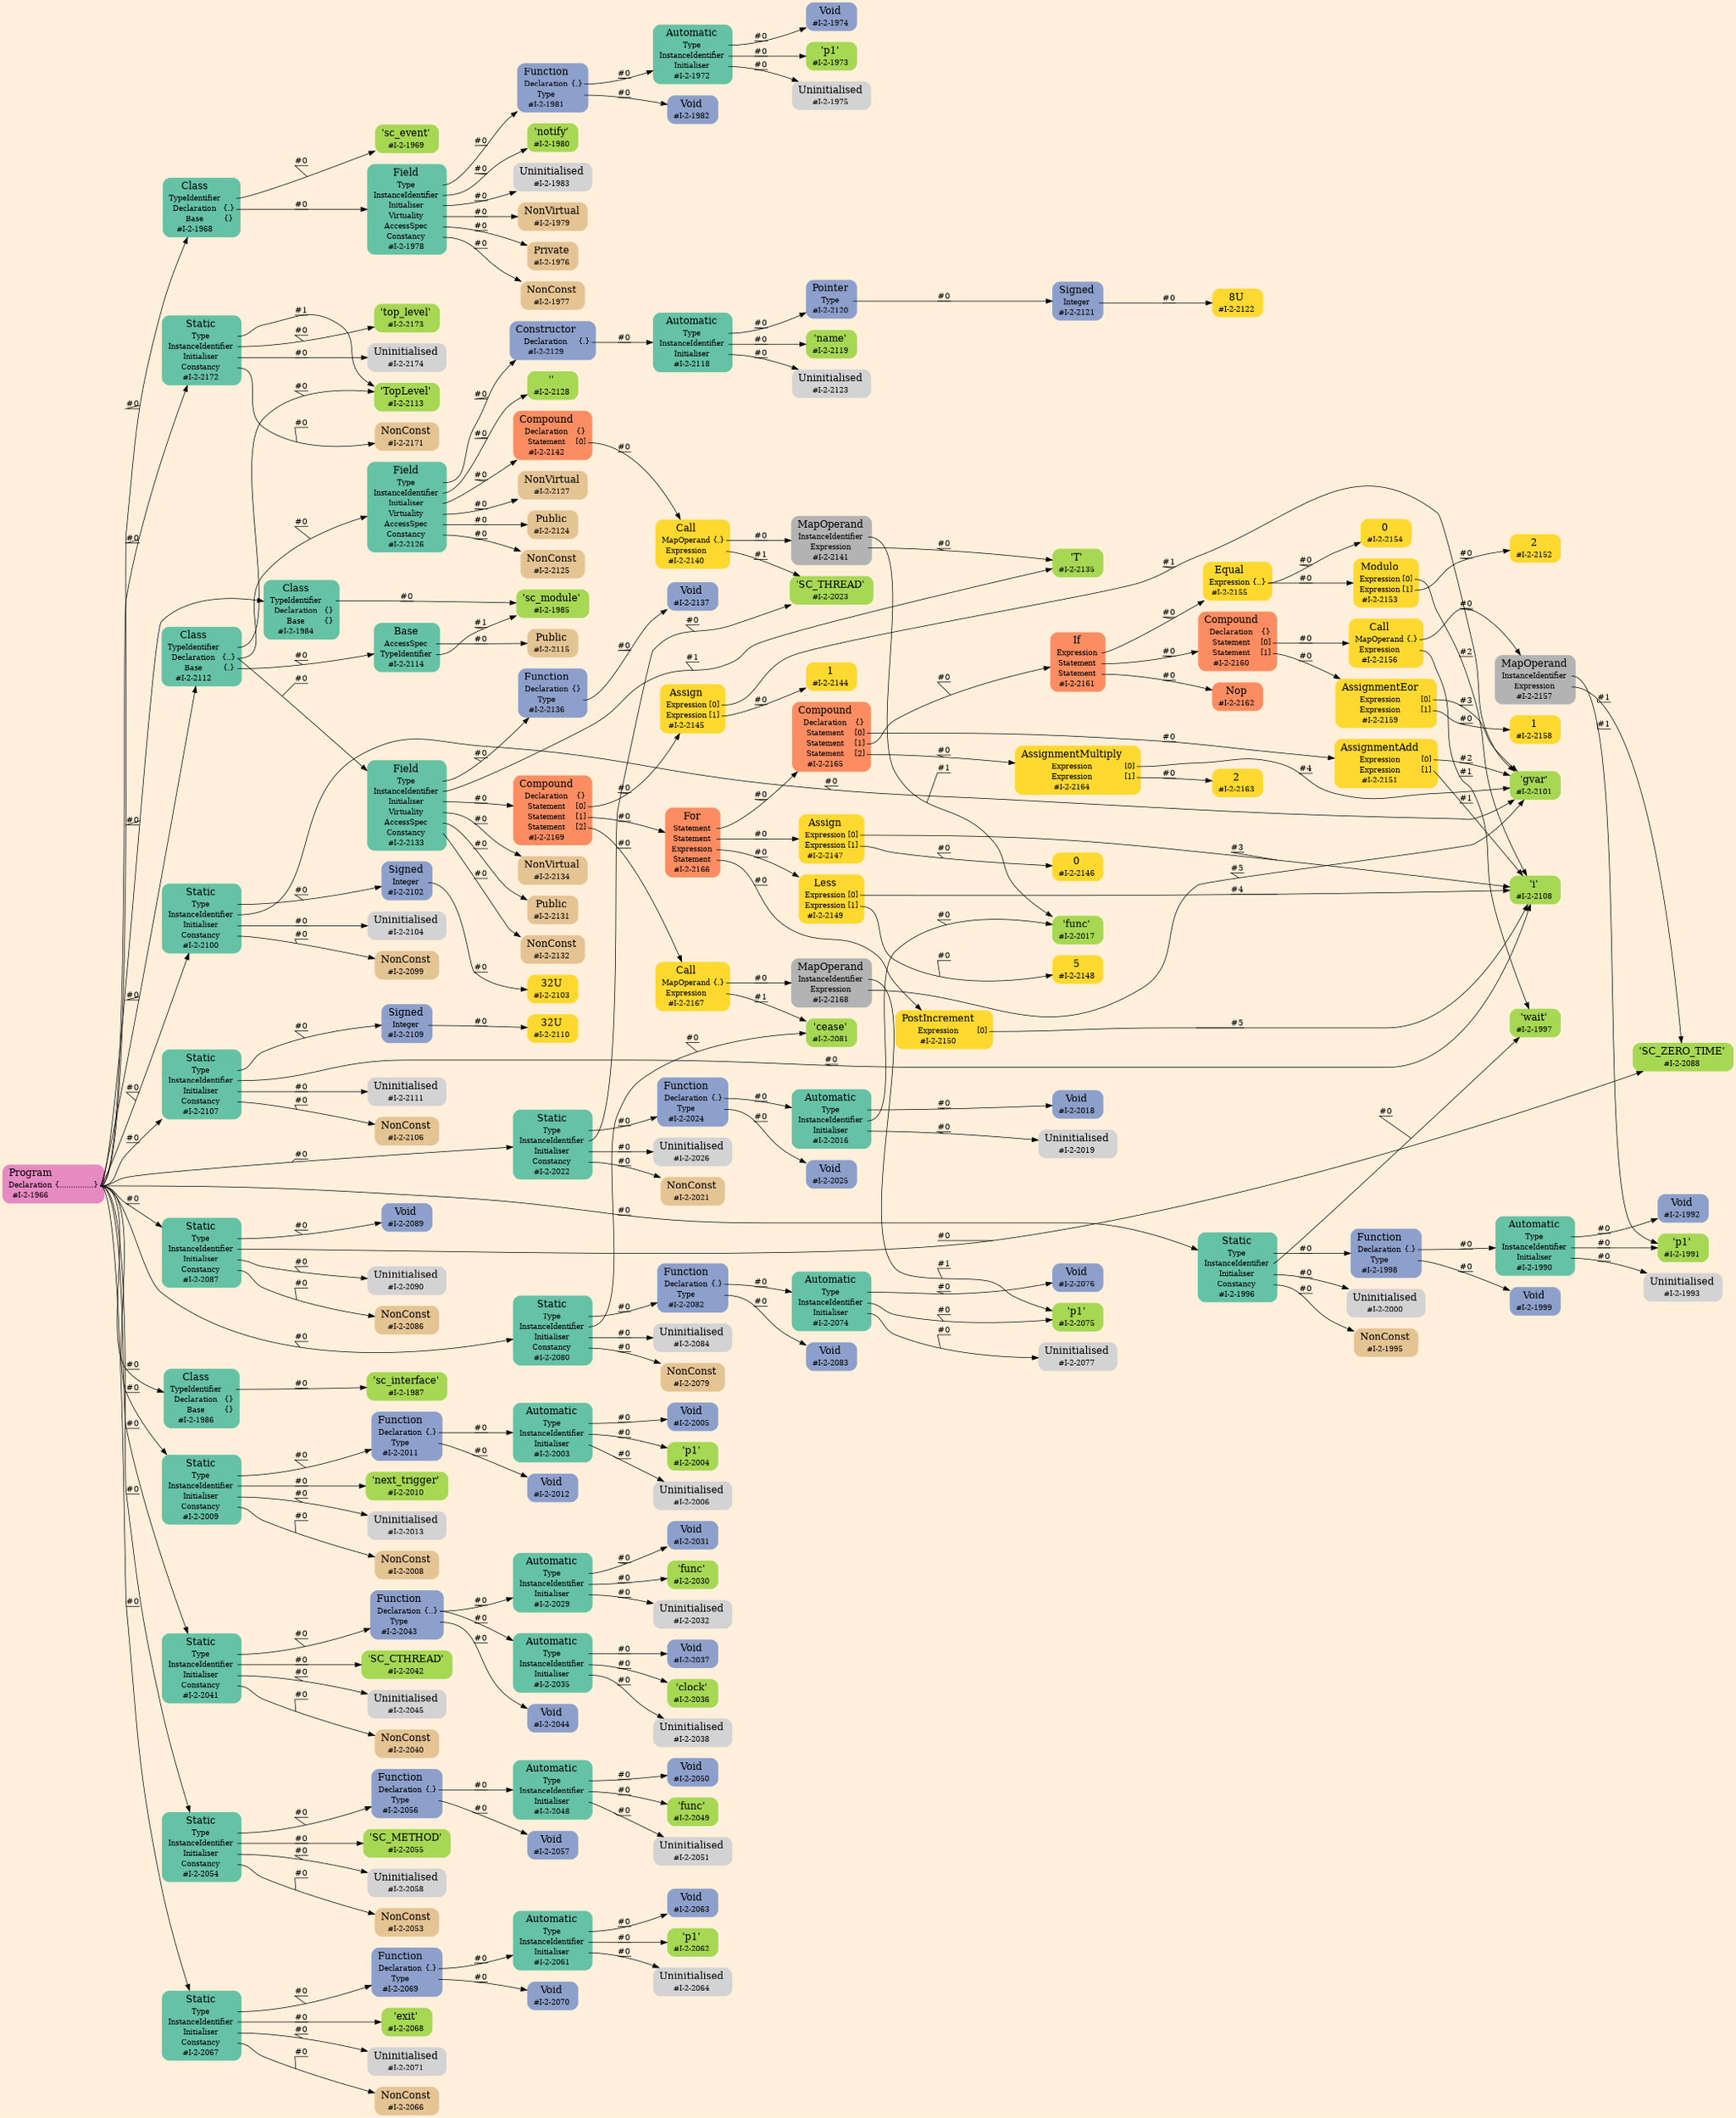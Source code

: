 digraph Inferno {
graph [
rankdir = "LR"
ranksep = 1.0
size = "14,20"
bgcolor = antiquewhite1
];
node [
];

"#I-2-1966" [
shape = "plaintext"
fillcolor = "/set28/4"
label = <<TABLE BORDER="0" CELLBORDER="0" CELLSPACING="0">
 <TR>
  <TD><FONT POINT-SIZE="16.0">Program</FONT></TD>
  <TD></TD>
 </TR>
 <TR>
  <TD>Declaration</TD>
  <TD PORT="port0">{...............}</TD>
 </TR>
 <TR>
  <TD>#I-2-1966</TD>
  <TD PORT="port1"></TD>
 </TR>
</TABLE>>
style = "rounded,filled"
fontsize = "12"
];
"#I-2-1968" [
shape = "plaintext"
fillcolor = "/set28/1"
label = <<TABLE BORDER="0" CELLBORDER="0" CELLSPACING="0">
 <TR>
  <TD><FONT POINT-SIZE="16.0">Class</FONT></TD>
  <TD></TD>
 </TR>
 <TR>
  <TD>TypeIdentifier</TD>
  <TD PORT="port0"></TD>
 </TR>
 <TR>
  <TD>Declaration</TD>
  <TD PORT="port1">{.}</TD>
 </TR>
 <TR>
  <TD>Base</TD>
  <TD PORT="port2">{}</TD>
 </TR>
 <TR>
  <TD>#I-2-1968</TD>
  <TD PORT="port3"></TD>
 </TR>
</TABLE>>
style = "rounded,filled"
fontsize = "12"
];
"#I-2-1969" [
shape = "plaintext"
fillcolor = "/set28/5"
label = <<TABLE BORDER="0" CELLBORDER="0" CELLSPACING="0">
 <TR>
  <TD><FONT POINT-SIZE="16.0">'sc_event'</FONT></TD>
  <TD></TD>
 </TR>
 <TR>
  <TD>#I-2-1969</TD>
  <TD PORT="port0"></TD>
 </TR>
</TABLE>>
style = "rounded,filled"
fontsize = "12"
];
"#I-2-1978" [
shape = "plaintext"
fillcolor = "/set28/1"
label = <<TABLE BORDER="0" CELLBORDER="0" CELLSPACING="0">
 <TR>
  <TD><FONT POINT-SIZE="16.0">Field</FONT></TD>
  <TD></TD>
 </TR>
 <TR>
  <TD>Type</TD>
  <TD PORT="port0"></TD>
 </TR>
 <TR>
  <TD>InstanceIdentifier</TD>
  <TD PORT="port1"></TD>
 </TR>
 <TR>
  <TD>Initialiser</TD>
  <TD PORT="port2"></TD>
 </TR>
 <TR>
  <TD>Virtuality</TD>
  <TD PORT="port3"></TD>
 </TR>
 <TR>
  <TD>AccessSpec</TD>
  <TD PORT="port4"></TD>
 </TR>
 <TR>
  <TD>Constancy</TD>
  <TD PORT="port5"></TD>
 </TR>
 <TR>
  <TD>#I-2-1978</TD>
  <TD PORT="port6"></TD>
 </TR>
</TABLE>>
style = "rounded,filled"
fontsize = "12"
];
"#I-2-1981" [
shape = "plaintext"
fillcolor = "/set28/3"
label = <<TABLE BORDER="0" CELLBORDER="0" CELLSPACING="0">
 <TR>
  <TD><FONT POINT-SIZE="16.0">Function</FONT></TD>
  <TD></TD>
 </TR>
 <TR>
  <TD>Declaration</TD>
  <TD PORT="port0">{.}</TD>
 </TR>
 <TR>
  <TD>Type</TD>
  <TD PORT="port1"></TD>
 </TR>
 <TR>
  <TD>#I-2-1981</TD>
  <TD PORT="port2"></TD>
 </TR>
</TABLE>>
style = "rounded,filled"
fontsize = "12"
];
"#I-2-1972" [
shape = "plaintext"
fillcolor = "/set28/1"
label = <<TABLE BORDER="0" CELLBORDER="0" CELLSPACING="0">
 <TR>
  <TD><FONT POINT-SIZE="16.0">Automatic</FONT></TD>
  <TD></TD>
 </TR>
 <TR>
  <TD>Type</TD>
  <TD PORT="port0"></TD>
 </TR>
 <TR>
  <TD>InstanceIdentifier</TD>
  <TD PORT="port1"></TD>
 </TR>
 <TR>
  <TD>Initialiser</TD>
  <TD PORT="port2"></TD>
 </TR>
 <TR>
  <TD>#I-2-1972</TD>
  <TD PORT="port3"></TD>
 </TR>
</TABLE>>
style = "rounded,filled"
fontsize = "12"
];
"#I-2-1974" [
shape = "plaintext"
fillcolor = "/set28/3"
label = <<TABLE BORDER="0" CELLBORDER="0" CELLSPACING="0">
 <TR>
  <TD><FONT POINT-SIZE="16.0">Void</FONT></TD>
  <TD></TD>
 </TR>
 <TR>
  <TD>#I-2-1974</TD>
  <TD PORT="port0"></TD>
 </TR>
</TABLE>>
style = "rounded,filled"
fontsize = "12"
];
"#I-2-1973" [
shape = "plaintext"
fillcolor = "/set28/5"
label = <<TABLE BORDER="0" CELLBORDER="0" CELLSPACING="0">
 <TR>
  <TD><FONT POINT-SIZE="16.0">'p1'</FONT></TD>
  <TD></TD>
 </TR>
 <TR>
  <TD>#I-2-1973</TD>
  <TD PORT="port0"></TD>
 </TR>
</TABLE>>
style = "rounded,filled"
fontsize = "12"
];
"#I-2-1975" [
shape = "plaintext"
label = <<TABLE BORDER="0" CELLBORDER="0" CELLSPACING="0">
 <TR>
  <TD><FONT POINT-SIZE="16.0">Uninitialised</FONT></TD>
  <TD></TD>
 </TR>
 <TR>
  <TD>#I-2-1975</TD>
  <TD PORT="port0"></TD>
 </TR>
</TABLE>>
style = "rounded,filled"
fontsize = "12"
];
"#I-2-1982" [
shape = "plaintext"
fillcolor = "/set28/3"
label = <<TABLE BORDER="0" CELLBORDER="0" CELLSPACING="0">
 <TR>
  <TD><FONT POINT-SIZE="16.0">Void</FONT></TD>
  <TD></TD>
 </TR>
 <TR>
  <TD>#I-2-1982</TD>
  <TD PORT="port0"></TD>
 </TR>
</TABLE>>
style = "rounded,filled"
fontsize = "12"
];
"#I-2-1980" [
shape = "plaintext"
fillcolor = "/set28/5"
label = <<TABLE BORDER="0" CELLBORDER="0" CELLSPACING="0">
 <TR>
  <TD><FONT POINT-SIZE="16.0">'notify'</FONT></TD>
  <TD></TD>
 </TR>
 <TR>
  <TD>#I-2-1980</TD>
  <TD PORT="port0"></TD>
 </TR>
</TABLE>>
style = "rounded,filled"
fontsize = "12"
];
"#I-2-1983" [
shape = "plaintext"
label = <<TABLE BORDER="0" CELLBORDER="0" CELLSPACING="0">
 <TR>
  <TD><FONT POINT-SIZE="16.0">Uninitialised</FONT></TD>
  <TD></TD>
 </TR>
 <TR>
  <TD>#I-2-1983</TD>
  <TD PORT="port0"></TD>
 </TR>
</TABLE>>
style = "rounded,filled"
fontsize = "12"
];
"#I-2-1979" [
shape = "plaintext"
fillcolor = "/set28/7"
label = <<TABLE BORDER="0" CELLBORDER="0" CELLSPACING="0">
 <TR>
  <TD><FONT POINT-SIZE="16.0">NonVirtual</FONT></TD>
  <TD></TD>
 </TR>
 <TR>
  <TD>#I-2-1979</TD>
  <TD PORT="port0"></TD>
 </TR>
</TABLE>>
style = "rounded,filled"
fontsize = "12"
];
"#I-2-1976" [
shape = "plaintext"
fillcolor = "/set28/7"
label = <<TABLE BORDER="0" CELLBORDER="0" CELLSPACING="0">
 <TR>
  <TD><FONT POINT-SIZE="16.0">Private</FONT></TD>
  <TD></TD>
 </TR>
 <TR>
  <TD>#I-2-1976</TD>
  <TD PORT="port0"></TD>
 </TR>
</TABLE>>
style = "rounded,filled"
fontsize = "12"
];
"#I-2-1977" [
shape = "plaintext"
fillcolor = "/set28/7"
label = <<TABLE BORDER="0" CELLBORDER="0" CELLSPACING="0">
 <TR>
  <TD><FONT POINT-SIZE="16.0">NonConst</FONT></TD>
  <TD></TD>
 </TR>
 <TR>
  <TD>#I-2-1977</TD>
  <TD PORT="port0"></TD>
 </TR>
</TABLE>>
style = "rounded,filled"
fontsize = "12"
];
"#I-2-1984" [
shape = "plaintext"
fillcolor = "/set28/1"
label = <<TABLE BORDER="0" CELLBORDER="0" CELLSPACING="0">
 <TR>
  <TD><FONT POINT-SIZE="16.0">Class</FONT></TD>
  <TD></TD>
 </TR>
 <TR>
  <TD>TypeIdentifier</TD>
  <TD PORT="port0"></TD>
 </TR>
 <TR>
  <TD>Declaration</TD>
  <TD PORT="port1">{}</TD>
 </TR>
 <TR>
  <TD>Base</TD>
  <TD PORT="port2">{}</TD>
 </TR>
 <TR>
  <TD>#I-2-1984</TD>
  <TD PORT="port3"></TD>
 </TR>
</TABLE>>
style = "rounded,filled"
fontsize = "12"
];
"#I-2-1985" [
shape = "plaintext"
fillcolor = "/set28/5"
label = <<TABLE BORDER="0" CELLBORDER="0" CELLSPACING="0">
 <TR>
  <TD><FONT POINT-SIZE="16.0">'sc_module'</FONT></TD>
  <TD></TD>
 </TR>
 <TR>
  <TD>#I-2-1985</TD>
  <TD PORT="port0"></TD>
 </TR>
</TABLE>>
style = "rounded,filled"
fontsize = "12"
];
"#I-2-1986" [
shape = "plaintext"
fillcolor = "/set28/1"
label = <<TABLE BORDER="0" CELLBORDER="0" CELLSPACING="0">
 <TR>
  <TD><FONT POINT-SIZE="16.0">Class</FONT></TD>
  <TD></TD>
 </TR>
 <TR>
  <TD>TypeIdentifier</TD>
  <TD PORT="port0"></TD>
 </TR>
 <TR>
  <TD>Declaration</TD>
  <TD PORT="port1">{}</TD>
 </TR>
 <TR>
  <TD>Base</TD>
  <TD PORT="port2">{}</TD>
 </TR>
 <TR>
  <TD>#I-2-1986</TD>
  <TD PORT="port3"></TD>
 </TR>
</TABLE>>
style = "rounded,filled"
fontsize = "12"
];
"#I-2-1987" [
shape = "plaintext"
fillcolor = "/set28/5"
label = <<TABLE BORDER="0" CELLBORDER="0" CELLSPACING="0">
 <TR>
  <TD><FONT POINT-SIZE="16.0">'sc_interface'</FONT></TD>
  <TD></TD>
 </TR>
 <TR>
  <TD>#I-2-1987</TD>
  <TD PORT="port0"></TD>
 </TR>
</TABLE>>
style = "rounded,filled"
fontsize = "12"
];
"#I-2-1996" [
shape = "plaintext"
fillcolor = "/set28/1"
label = <<TABLE BORDER="0" CELLBORDER="0" CELLSPACING="0">
 <TR>
  <TD><FONT POINT-SIZE="16.0">Static</FONT></TD>
  <TD></TD>
 </TR>
 <TR>
  <TD>Type</TD>
  <TD PORT="port0"></TD>
 </TR>
 <TR>
  <TD>InstanceIdentifier</TD>
  <TD PORT="port1"></TD>
 </TR>
 <TR>
  <TD>Initialiser</TD>
  <TD PORT="port2"></TD>
 </TR>
 <TR>
  <TD>Constancy</TD>
  <TD PORT="port3"></TD>
 </TR>
 <TR>
  <TD>#I-2-1996</TD>
  <TD PORT="port4"></TD>
 </TR>
</TABLE>>
style = "rounded,filled"
fontsize = "12"
];
"#I-2-1998" [
shape = "plaintext"
fillcolor = "/set28/3"
label = <<TABLE BORDER="0" CELLBORDER="0" CELLSPACING="0">
 <TR>
  <TD><FONT POINT-SIZE="16.0">Function</FONT></TD>
  <TD></TD>
 </TR>
 <TR>
  <TD>Declaration</TD>
  <TD PORT="port0">{.}</TD>
 </TR>
 <TR>
  <TD>Type</TD>
  <TD PORT="port1"></TD>
 </TR>
 <TR>
  <TD>#I-2-1998</TD>
  <TD PORT="port2"></TD>
 </TR>
</TABLE>>
style = "rounded,filled"
fontsize = "12"
];
"#I-2-1990" [
shape = "plaintext"
fillcolor = "/set28/1"
label = <<TABLE BORDER="0" CELLBORDER="0" CELLSPACING="0">
 <TR>
  <TD><FONT POINT-SIZE="16.0">Automatic</FONT></TD>
  <TD></TD>
 </TR>
 <TR>
  <TD>Type</TD>
  <TD PORT="port0"></TD>
 </TR>
 <TR>
  <TD>InstanceIdentifier</TD>
  <TD PORT="port1"></TD>
 </TR>
 <TR>
  <TD>Initialiser</TD>
  <TD PORT="port2"></TD>
 </TR>
 <TR>
  <TD>#I-2-1990</TD>
  <TD PORT="port3"></TD>
 </TR>
</TABLE>>
style = "rounded,filled"
fontsize = "12"
];
"#I-2-1992" [
shape = "plaintext"
fillcolor = "/set28/3"
label = <<TABLE BORDER="0" CELLBORDER="0" CELLSPACING="0">
 <TR>
  <TD><FONT POINT-SIZE="16.0">Void</FONT></TD>
  <TD></TD>
 </TR>
 <TR>
  <TD>#I-2-1992</TD>
  <TD PORT="port0"></TD>
 </TR>
</TABLE>>
style = "rounded,filled"
fontsize = "12"
];
"#I-2-1991" [
shape = "plaintext"
fillcolor = "/set28/5"
label = <<TABLE BORDER="0" CELLBORDER="0" CELLSPACING="0">
 <TR>
  <TD><FONT POINT-SIZE="16.0">'p1'</FONT></TD>
  <TD></TD>
 </TR>
 <TR>
  <TD>#I-2-1991</TD>
  <TD PORT="port0"></TD>
 </TR>
</TABLE>>
style = "rounded,filled"
fontsize = "12"
];
"#I-2-1993" [
shape = "plaintext"
label = <<TABLE BORDER="0" CELLBORDER="0" CELLSPACING="0">
 <TR>
  <TD><FONT POINT-SIZE="16.0">Uninitialised</FONT></TD>
  <TD></TD>
 </TR>
 <TR>
  <TD>#I-2-1993</TD>
  <TD PORT="port0"></TD>
 </TR>
</TABLE>>
style = "rounded,filled"
fontsize = "12"
];
"#I-2-1999" [
shape = "plaintext"
fillcolor = "/set28/3"
label = <<TABLE BORDER="0" CELLBORDER="0" CELLSPACING="0">
 <TR>
  <TD><FONT POINT-SIZE="16.0">Void</FONT></TD>
  <TD></TD>
 </TR>
 <TR>
  <TD>#I-2-1999</TD>
  <TD PORT="port0"></TD>
 </TR>
</TABLE>>
style = "rounded,filled"
fontsize = "12"
];
"#I-2-1997" [
shape = "plaintext"
fillcolor = "/set28/5"
label = <<TABLE BORDER="0" CELLBORDER="0" CELLSPACING="0">
 <TR>
  <TD><FONT POINT-SIZE="16.0">'wait'</FONT></TD>
  <TD></TD>
 </TR>
 <TR>
  <TD>#I-2-1997</TD>
  <TD PORT="port0"></TD>
 </TR>
</TABLE>>
style = "rounded,filled"
fontsize = "12"
];
"#I-2-2000" [
shape = "plaintext"
label = <<TABLE BORDER="0" CELLBORDER="0" CELLSPACING="0">
 <TR>
  <TD><FONT POINT-SIZE="16.0">Uninitialised</FONT></TD>
  <TD></TD>
 </TR>
 <TR>
  <TD>#I-2-2000</TD>
  <TD PORT="port0"></TD>
 </TR>
</TABLE>>
style = "rounded,filled"
fontsize = "12"
];
"#I-2-1995" [
shape = "plaintext"
fillcolor = "/set28/7"
label = <<TABLE BORDER="0" CELLBORDER="0" CELLSPACING="0">
 <TR>
  <TD><FONT POINT-SIZE="16.0">NonConst</FONT></TD>
  <TD></TD>
 </TR>
 <TR>
  <TD>#I-2-1995</TD>
  <TD PORT="port0"></TD>
 </TR>
</TABLE>>
style = "rounded,filled"
fontsize = "12"
];
"#I-2-2009" [
shape = "plaintext"
fillcolor = "/set28/1"
label = <<TABLE BORDER="0" CELLBORDER="0" CELLSPACING="0">
 <TR>
  <TD><FONT POINT-SIZE="16.0">Static</FONT></TD>
  <TD></TD>
 </TR>
 <TR>
  <TD>Type</TD>
  <TD PORT="port0"></TD>
 </TR>
 <TR>
  <TD>InstanceIdentifier</TD>
  <TD PORT="port1"></TD>
 </TR>
 <TR>
  <TD>Initialiser</TD>
  <TD PORT="port2"></TD>
 </TR>
 <TR>
  <TD>Constancy</TD>
  <TD PORT="port3"></TD>
 </TR>
 <TR>
  <TD>#I-2-2009</TD>
  <TD PORT="port4"></TD>
 </TR>
</TABLE>>
style = "rounded,filled"
fontsize = "12"
];
"#I-2-2011" [
shape = "plaintext"
fillcolor = "/set28/3"
label = <<TABLE BORDER="0" CELLBORDER="0" CELLSPACING="0">
 <TR>
  <TD><FONT POINT-SIZE="16.0">Function</FONT></TD>
  <TD></TD>
 </TR>
 <TR>
  <TD>Declaration</TD>
  <TD PORT="port0">{.}</TD>
 </TR>
 <TR>
  <TD>Type</TD>
  <TD PORT="port1"></TD>
 </TR>
 <TR>
  <TD>#I-2-2011</TD>
  <TD PORT="port2"></TD>
 </TR>
</TABLE>>
style = "rounded,filled"
fontsize = "12"
];
"#I-2-2003" [
shape = "plaintext"
fillcolor = "/set28/1"
label = <<TABLE BORDER="0" CELLBORDER="0" CELLSPACING="0">
 <TR>
  <TD><FONT POINT-SIZE="16.0">Automatic</FONT></TD>
  <TD></TD>
 </TR>
 <TR>
  <TD>Type</TD>
  <TD PORT="port0"></TD>
 </TR>
 <TR>
  <TD>InstanceIdentifier</TD>
  <TD PORT="port1"></TD>
 </TR>
 <TR>
  <TD>Initialiser</TD>
  <TD PORT="port2"></TD>
 </TR>
 <TR>
  <TD>#I-2-2003</TD>
  <TD PORT="port3"></TD>
 </TR>
</TABLE>>
style = "rounded,filled"
fontsize = "12"
];
"#I-2-2005" [
shape = "plaintext"
fillcolor = "/set28/3"
label = <<TABLE BORDER="0" CELLBORDER="0" CELLSPACING="0">
 <TR>
  <TD><FONT POINT-SIZE="16.0">Void</FONT></TD>
  <TD></TD>
 </TR>
 <TR>
  <TD>#I-2-2005</TD>
  <TD PORT="port0"></TD>
 </TR>
</TABLE>>
style = "rounded,filled"
fontsize = "12"
];
"#I-2-2004" [
shape = "plaintext"
fillcolor = "/set28/5"
label = <<TABLE BORDER="0" CELLBORDER="0" CELLSPACING="0">
 <TR>
  <TD><FONT POINT-SIZE="16.0">'p1'</FONT></TD>
  <TD></TD>
 </TR>
 <TR>
  <TD>#I-2-2004</TD>
  <TD PORT="port0"></TD>
 </TR>
</TABLE>>
style = "rounded,filled"
fontsize = "12"
];
"#I-2-2006" [
shape = "plaintext"
label = <<TABLE BORDER="0" CELLBORDER="0" CELLSPACING="0">
 <TR>
  <TD><FONT POINT-SIZE="16.0">Uninitialised</FONT></TD>
  <TD></TD>
 </TR>
 <TR>
  <TD>#I-2-2006</TD>
  <TD PORT="port0"></TD>
 </TR>
</TABLE>>
style = "rounded,filled"
fontsize = "12"
];
"#I-2-2012" [
shape = "plaintext"
fillcolor = "/set28/3"
label = <<TABLE BORDER="0" CELLBORDER="0" CELLSPACING="0">
 <TR>
  <TD><FONT POINT-SIZE="16.0">Void</FONT></TD>
  <TD></TD>
 </TR>
 <TR>
  <TD>#I-2-2012</TD>
  <TD PORT="port0"></TD>
 </TR>
</TABLE>>
style = "rounded,filled"
fontsize = "12"
];
"#I-2-2010" [
shape = "plaintext"
fillcolor = "/set28/5"
label = <<TABLE BORDER="0" CELLBORDER="0" CELLSPACING="0">
 <TR>
  <TD><FONT POINT-SIZE="16.0">'next_trigger'</FONT></TD>
  <TD></TD>
 </TR>
 <TR>
  <TD>#I-2-2010</TD>
  <TD PORT="port0"></TD>
 </TR>
</TABLE>>
style = "rounded,filled"
fontsize = "12"
];
"#I-2-2013" [
shape = "plaintext"
label = <<TABLE BORDER="0" CELLBORDER="0" CELLSPACING="0">
 <TR>
  <TD><FONT POINT-SIZE="16.0">Uninitialised</FONT></TD>
  <TD></TD>
 </TR>
 <TR>
  <TD>#I-2-2013</TD>
  <TD PORT="port0"></TD>
 </TR>
</TABLE>>
style = "rounded,filled"
fontsize = "12"
];
"#I-2-2008" [
shape = "plaintext"
fillcolor = "/set28/7"
label = <<TABLE BORDER="0" CELLBORDER="0" CELLSPACING="0">
 <TR>
  <TD><FONT POINT-SIZE="16.0">NonConst</FONT></TD>
  <TD></TD>
 </TR>
 <TR>
  <TD>#I-2-2008</TD>
  <TD PORT="port0"></TD>
 </TR>
</TABLE>>
style = "rounded,filled"
fontsize = "12"
];
"#I-2-2022" [
shape = "plaintext"
fillcolor = "/set28/1"
label = <<TABLE BORDER="0" CELLBORDER="0" CELLSPACING="0">
 <TR>
  <TD><FONT POINT-SIZE="16.0">Static</FONT></TD>
  <TD></TD>
 </TR>
 <TR>
  <TD>Type</TD>
  <TD PORT="port0"></TD>
 </TR>
 <TR>
  <TD>InstanceIdentifier</TD>
  <TD PORT="port1"></TD>
 </TR>
 <TR>
  <TD>Initialiser</TD>
  <TD PORT="port2"></TD>
 </TR>
 <TR>
  <TD>Constancy</TD>
  <TD PORT="port3"></TD>
 </TR>
 <TR>
  <TD>#I-2-2022</TD>
  <TD PORT="port4"></TD>
 </TR>
</TABLE>>
style = "rounded,filled"
fontsize = "12"
];
"#I-2-2024" [
shape = "plaintext"
fillcolor = "/set28/3"
label = <<TABLE BORDER="0" CELLBORDER="0" CELLSPACING="0">
 <TR>
  <TD><FONT POINT-SIZE="16.0">Function</FONT></TD>
  <TD></TD>
 </TR>
 <TR>
  <TD>Declaration</TD>
  <TD PORT="port0">{.}</TD>
 </TR>
 <TR>
  <TD>Type</TD>
  <TD PORT="port1"></TD>
 </TR>
 <TR>
  <TD>#I-2-2024</TD>
  <TD PORT="port2"></TD>
 </TR>
</TABLE>>
style = "rounded,filled"
fontsize = "12"
];
"#I-2-2016" [
shape = "plaintext"
fillcolor = "/set28/1"
label = <<TABLE BORDER="0" CELLBORDER="0" CELLSPACING="0">
 <TR>
  <TD><FONT POINT-SIZE="16.0">Automatic</FONT></TD>
  <TD></TD>
 </TR>
 <TR>
  <TD>Type</TD>
  <TD PORT="port0"></TD>
 </TR>
 <TR>
  <TD>InstanceIdentifier</TD>
  <TD PORT="port1"></TD>
 </TR>
 <TR>
  <TD>Initialiser</TD>
  <TD PORT="port2"></TD>
 </TR>
 <TR>
  <TD>#I-2-2016</TD>
  <TD PORT="port3"></TD>
 </TR>
</TABLE>>
style = "rounded,filled"
fontsize = "12"
];
"#I-2-2018" [
shape = "plaintext"
fillcolor = "/set28/3"
label = <<TABLE BORDER="0" CELLBORDER="0" CELLSPACING="0">
 <TR>
  <TD><FONT POINT-SIZE="16.0">Void</FONT></TD>
  <TD></TD>
 </TR>
 <TR>
  <TD>#I-2-2018</TD>
  <TD PORT="port0"></TD>
 </TR>
</TABLE>>
style = "rounded,filled"
fontsize = "12"
];
"#I-2-2017" [
shape = "plaintext"
fillcolor = "/set28/5"
label = <<TABLE BORDER="0" CELLBORDER="0" CELLSPACING="0">
 <TR>
  <TD><FONT POINT-SIZE="16.0">'func'</FONT></TD>
  <TD></TD>
 </TR>
 <TR>
  <TD>#I-2-2017</TD>
  <TD PORT="port0"></TD>
 </TR>
</TABLE>>
style = "rounded,filled"
fontsize = "12"
];
"#I-2-2019" [
shape = "plaintext"
label = <<TABLE BORDER="0" CELLBORDER="0" CELLSPACING="0">
 <TR>
  <TD><FONT POINT-SIZE="16.0">Uninitialised</FONT></TD>
  <TD></TD>
 </TR>
 <TR>
  <TD>#I-2-2019</TD>
  <TD PORT="port0"></TD>
 </TR>
</TABLE>>
style = "rounded,filled"
fontsize = "12"
];
"#I-2-2025" [
shape = "plaintext"
fillcolor = "/set28/3"
label = <<TABLE BORDER="0" CELLBORDER="0" CELLSPACING="0">
 <TR>
  <TD><FONT POINT-SIZE="16.0">Void</FONT></TD>
  <TD></TD>
 </TR>
 <TR>
  <TD>#I-2-2025</TD>
  <TD PORT="port0"></TD>
 </TR>
</TABLE>>
style = "rounded,filled"
fontsize = "12"
];
"#I-2-2023" [
shape = "plaintext"
fillcolor = "/set28/5"
label = <<TABLE BORDER="0" CELLBORDER="0" CELLSPACING="0">
 <TR>
  <TD><FONT POINT-SIZE="16.0">'SC_THREAD'</FONT></TD>
  <TD></TD>
 </TR>
 <TR>
  <TD>#I-2-2023</TD>
  <TD PORT="port0"></TD>
 </TR>
</TABLE>>
style = "rounded,filled"
fontsize = "12"
];
"#I-2-2026" [
shape = "plaintext"
label = <<TABLE BORDER="0" CELLBORDER="0" CELLSPACING="0">
 <TR>
  <TD><FONT POINT-SIZE="16.0">Uninitialised</FONT></TD>
  <TD></TD>
 </TR>
 <TR>
  <TD>#I-2-2026</TD>
  <TD PORT="port0"></TD>
 </TR>
</TABLE>>
style = "rounded,filled"
fontsize = "12"
];
"#I-2-2021" [
shape = "plaintext"
fillcolor = "/set28/7"
label = <<TABLE BORDER="0" CELLBORDER="0" CELLSPACING="0">
 <TR>
  <TD><FONT POINT-SIZE="16.0">NonConst</FONT></TD>
  <TD></TD>
 </TR>
 <TR>
  <TD>#I-2-2021</TD>
  <TD PORT="port0"></TD>
 </TR>
</TABLE>>
style = "rounded,filled"
fontsize = "12"
];
"#I-2-2041" [
shape = "plaintext"
fillcolor = "/set28/1"
label = <<TABLE BORDER="0" CELLBORDER="0" CELLSPACING="0">
 <TR>
  <TD><FONT POINT-SIZE="16.0">Static</FONT></TD>
  <TD></TD>
 </TR>
 <TR>
  <TD>Type</TD>
  <TD PORT="port0"></TD>
 </TR>
 <TR>
  <TD>InstanceIdentifier</TD>
  <TD PORT="port1"></TD>
 </TR>
 <TR>
  <TD>Initialiser</TD>
  <TD PORT="port2"></TD>
 </TR>
 <TR>
  <TD>Constancy</TD>
  <TD PORT="port3"></TD>
 </TR>
 <TR>
  <TD>#I-2-2041</TD>
  <TD PORT="port4"></TD>
 </TR>
</TABLE>>
style = "rounded,filled"
fontsize = "12"
];
"#I-2-2043" [
shape = "plaintext"
fillcolor = "/set28/3"
label = <<TABLE BORDER="0" CELLBORDER="0" CELLSPACING="0">
 <TR>
  <TD><FONT POINT-SIZE="16.0">Function</FONT></TD>
  <TD></TD>
 </TR>
 <TR>
  <TD>Declaration</TD>
  <TD PORT="port0">{..}</TD>
 </TR>
 <TR>
  <TD>Type</TD>
  <TD PORT="port1"></TD>
 </TR>
 <TR>
  <TD>#I-2-2043</TD>
  <TD PORT="port2"></TD>
 </TR>
</TABLE>>
style = "rounded,filled"
fontsize = "12"
];
"#I-2-2029" [
shape = "plaintext"
fillcolor = "/set28/1"
label = <<TABLE BORDER="0" CELLBORDER="0" CELLSPACING="0">
 <TR>
  <TD><FONT POINT-SIZE="16.0">Automatic</FONT></TD>
  <TD></TD>
 </TR>
 <TR>
  <TD>Type</TD>
  <TD PORT="port0"></TD>
 </TR>
 <TR>
  <TD>InstanceIdentifier</TD>
  <TD PORT="port1"></TD>
 </TR>
 <TR>
  <TD>Initialiser</TD>
  <TD PORT="port2"></TD>
 </TR>
 <TR>
  <TD>#I-2-2029</TD>
  <TD PORT="port3"></TD>
 </TR>
</TABLE>>
style = "rounded,filled"
fontsize = "12"
];
"#I-2-2031" [
shape = "plaintext"
fillcolor = "/set28/3"
label = <<TABLE BORDER="0" CELLBORDER="0" CELLSPACING="0">
 <TR>
  <TD><FONT POINT-SIZE="16.0">Void</FONT></TD>
  <TD></TD>
 </TR>
 <TR>
  <TD>#I-2-2031</TD>
  <TD PORT="port0"></TD>
 </TR>
</TABLE>>
style = "rounded,filled"
fontsize = "12"
];
"#I-2-2030" [
shape = "plaintext"
fillcolor = "/set28/5"
label = <<TABLE BORDER="0" CELLBORDER="0" CELLSPACING="0">
 <TR>
  <TD><FONT POINT-SIZE="16.0">'func'</FONT></TD>
  <TD></TD>
 </TR>
 <TR>
  <TD>#I-2-2030</TD>
  <TD PORT="port0"></TD>
 </TR>
</TABLE>>
style = "rounded,filled"
fontsize = "12"
];
"#I-2-2032" [
shape = "plaintext"
label = <<TABLE BORDER="0" CELLBORDER="0" CELLSPACING="0">
 <TR>
  <TD><FONT POINT-SIZE="16.0">Uninitialised</FONT></TD>
  <TD></TD>
 </TR>
 <TR>
  <TD>#I-2-2032</TD>
  <TD PORT="port0"></TD>
 </TR>
</TABLE>>
style = "rounded,filled"
fontsize = "12"
];
"#I-2-2035" [
shape = "plaintext"
fillcolor = "/set28/1"
label = <<TABLE BORDER="0" CELLBORDER="0" CELLSPACING="0">
 <TR>
  <TD><FONT POINT-SIZE="16.0">Automatic</FONT></TD>
  <TD></TD>
 </TR>
 <TR>
  <TD>Type</TD>
  <TD PORT="port0"></TD>
 </TR>
 <TR>
  <TD>InstanceIdentifier</TD>
  <TD PORT="port1"></TD>
 </TR>
 <TR>
  <TD>Initialiser</TD>
  <TD PORT="port2"></TD>
 </TR>
 <TR>
  <TD>#I-2-2035</TD>
  <TD PORT="port3"></TD>
 </TR>
</TABLE>>
style = "rounded,filled"
fontsize = "12"
];
"#I-2-2037" [
shape = "plaintext"
fillcolor = "/set28/3"
label = <<TABLE BORDER="0" CELLBORDER="0" CELLSPACING="0">
 <TR>
  <TD><FONT POINT-SIZE="16.0">Void</FONT></TD>
  <TD></TD>
 </TR>
 <TR>
  <TD>#I-2-2037</TD>
  <TD PORT="port0"></TD>
 </TR>
</TABLE>>
style = "rounded,filled"
fontsize = "12"
];
"#I-2-2036" [
shape = "plaintext"
fillcolor = "/set28/5"
label = <<TABLE BORDER="0" CELLBORDER="0" CELLSPACING="0">
 <TR>
  <TD><FONT POINT-SIZE="16.0">'clock'</FONT></TD>
  <TD></TD>
 </TR>
 <TR>
  <TD>#I-2-2036</TD>
  <TD PORT="port0"></TD>
 </TR>
</TABLE>>
style = "rounded,filled"
fontsize = "12"
];
"#I-2-2038" [
shape = "plaintext"
label = <<TABLE BORDER="0" CELLBORDER="0" CELLSPACING="0">
 <TR>
  <TD><FONT POINT-SIZE="16.0">Uninitialised</FONT></TD>
  <TD></TD>
 </TR>
 <TR>
  <TD>#I-2-2038</TD>
  <TD PORT="port0"></TD>
 </TR>
</TABLE>>
style = "rounded,filled"
fontsize = "12"
];
"#I-2-2044" [
shape = "plaintext"
fillcolor = "/set28/3"
label = <<TABLE BORDER="0" CELLBORDER="0" CELLSPACING="0">
 <TR>
  <TD><FONT POINT-SIZE="16.0">Void</FONT></TD>
  <TD></TD>
 </TR>
 <TR>
  <TD>#I-2-2044</TD>
  <TD PORT="port0"></TD>
 </TR>
</TABLE>>
style = "rounded,filled"
fontsize = "12"
];
"#I-2-2042" [
shape = "plaintext"
fillcolor = "/set28/5"
label = <<TABLE BORDER="0" CELLBORDER="0" CELLSPACING="0">
 <TR>
  <TD><FONT POINT-SIZE="16.0">'SC_CTHREAD'</FONT></TD>
  <TD></TD>
 </TR>
 <TR>
  <TD>#I-2-2042</TD>
  <TD PORT="port0"></TD>
 </TR>
</TABLE>>
style = "rounded,filled"
fontsize = "12"
];
"#I-2-2045" [
shape = "plaintext"
label = <<TABLE BORDER="0" CELLBORDER="0" CELLSPACING="0">
 <TR>
  <TD><FONT POINT-SIZE="16.0">Uninitialised</FONT></TD>
  <TD></TD>
 </TR>
 <TR>
  <TD>#I-2-2045</TD>
  <TD PORT="port0"></TD>
 </TR>
</TABLE>>
style = "rounded,filled"
fontsize = "12"
];
"#I-2-2040" [
shape = "plaintext"
fillcolor = "/set28/7"
label = <<TABLE BORDER="0" CELLBORDER="0" CELLSPACING="0">
 <TR>
  <TD><FONT POINT-SIZE="16.0">NonConst</FONT></TD>
  <TD></TD>
 </TR>
 <TR>
  <TD>#I-2-2040</TD>
  <TD PORT="port0"></TD>
 </TR>
</TABLE>>
style = "rounded,filled"
fontsize = "12"
];
"#I-2-2054" [
shape = "plaintext"
fillcolor = "/set28/1"
label = <<TABLE BORDER="0" CELLBORDER="0" CELLSPACING="0">
 <TR>
  <TD><FONT POINT-SIZE="16.0">Static</FONT></TD>
  <TD></TD>
 </TR>
 <TR>
  <TD>Type</TD>
  <TD PORT="port0"></TD>
 </TR>
 <TR>
  <TD>InstanceIdentifier</TD>
  <TD PORT="port1"></TD>
 </TR>
 <TR>
  <TD>Initialiser</TD>
  <TD PORT="port2"></TD>
 </TR>
 <TR>
  <TD>Constancy</TD>
  <TD PORT="port3"></TD>
 </TR>
 <TR>
  <TD>#I-2-2054</TD>
  <TD PORT="port4"></TD>
 </TR>
</TABLE>>
style = "rounded,filled"
fontsize = "12"
];
"#I-2-2056" [
shape = "plaintext"
fillcolor = "/set28/3"
label = <<TABLE BORDER="0" CELLBORDER="0" CELLSPACING="0">
 <TR>
  <TD><FONT POINT-SIZE="16.0">Function</FONT></TD>
  <TD></TD>
 </TR>
 <TR>
  <TD>Declaration</TD>
  <TD PORT="port0">{.}</TD>
 </TR>
 <TR>
  <TD>Type</TD>
  <TD PORT="port1"></TD>
 </TR>
 <TR>
  <TD>#I-2-2056</TD>
  <TD PORT="port2"></TD>
 </TR>
</TABLE>>
style = "rounded,filled"
fontsize = "12"
];
"#I-2-2048" [
shape = "plaintext"
fillcolor = "/set28/1"
label = <<TABLE BORDER="0" CELLBORDER="0" CELLSPACING="0">
 <TR>
  <TD><FONT POINT-SIZE="16.0">Automatic</FONT></TD>
  <TD></TD>
 </TR>
 <TR>
  <TD>Type</TD>
  <TD PORT="port0"></TD>
 </TR>
 <TR>
  <TD>InstanceIdentifier</TD>
  <TD PORT="port1"></TD>
 </TR>
 <TR>
  <TD>Initialiser</TD>
  <TD PORT="port2"></TD>
 </TR>
 <TR>
  <TD>#I-2-2048</TD>
  <TD PORT="port3"></TD>
 </TR>
</TABLE>>
style = "rounded,filled"
fontsize = "12"
];
"#I-2-2050" [
shape = "plaintext"
fillcolor = "/set28/3"
label = <<TABLE BORDER="0" CELLBORDER="0" CELLSPACING="0">
 <TR>
  <TD><FONT POINT-SIZE="16.0">Void</FONT></TD>
  <TD></TD>
 </TR>
 <TR>
  <TD>#I-2-2050</TD>
  <TD PORT="port0"></TD>
 </TR>
</TABLE>>
style = "rounded,filled"
fontsize = "12"
];
"#I-2-2049" [
shape = "plaintext"
fillcolor = "/set28/5"
label = <<TABLE BORDER="0" CELLBORDER="0" CELLSPACING="0">
 <TR>
  <TD><FONT POINT-SIZE="16.0">'func'</FONT></TD>
  <TD></TD>
 </TR>
 <TR>
  <TD>#I-2-2049</TD>
  <TD PORT="port0"></TD>
 </TR>
</TABLE>>
style = "rounded,filled"
fontsize = "12"
];
"#I-2-2051" [
shape = "plaintext"
label = <<TABLE BORDER="0" CELLBORDER="0" CELLSPACING="0">
 <TR>
  <TD><FONT POINT-SIZE="16.0">Uninitialised</FONT></TD>
  <TD></TD>
 </TR>
 <TR>
  <TD>#I-2-2051</TD>
  <TD PORT="port0"></TD>
 </TR>
</TABLE>>
style = "rounded,filled"
fontsize = "12"
];
"#I-2-2057" [
shape = "plaintext"
fillcolor = "/set28/3"
label = <<TABLE BORDER="0" CELLBORDER="0" CELLSPACING="0">
 <TR>
  <TD><FONT POINT-SIZE="16.0">Void</FONT></TD>
  <TD></TD>
 </TR>
 <TR>
  <TD>#I-2-2057</TD>
  <TD PORT="port0"></TD>
 </TR>
</TABLE>>
style = "rounded,filled"
fontsize = "12"
];
"#I-2-2055" [
shape = "plaintext"
fillcolor = "/set28/5"
label = <<TABLE BORDER="0" CELLBORDER="0" CELLSPACING="0">
 <TR>
  <TD><FONT POINT-SIZE="16.0">'SC_METHOD'</FONT></TD>
  <TD></TD>
 </TR>
 <TR>
  <TD>#I-2-2055</TD>
  <TD PORT="port0"></TD>
 </TR>
</TABLE>>
style = "rounded,filled"
fontsize = "12"
];
"#I-2-2058" [
shape = "plaintext"
label = <<TABLE BORDER="0" CELLBORDER="0" CELLSPACING="0">
 <TR>
  <TD><FONT POINT-SIZE="16.0">Uninitialised</FONT></TD>
  <TD></TD>
 </TR>
 <TR>
  <TD>#I-2-2058</TD>
  <TD PORT="port0"></TD>
 </TR>
</TABLE>>
style = "rounded,filled"
fontsize = "12"
];
"#I-2-2053" [
shape = "plaintext"
fillcolor = "/set28/7"
label = <<TABLE BORDER="0" CELLBORDER="0" CELLSPACING="0">
 <TR>
  <TD><FONT POINT-SIZE="16.0">NonConst</FONT></TD>
  <TD></TD>
 </TR>
 <TR>
  <TD>#I-2-2053</TD>
  <TD PORT="port0"></TD>
 </TR>
</TABLE>>
style = "rounded,filled"
fontsize = "12"
];
"#I-2-2067" [
shape = "plaintext"
fillcolor = "/set28/1"
label = <<TABLE BORDER="0" CELLBORDER="0" CELLSPACING="0">
 <TR>
  <TD><FONT POINT-SIZE="16.0">Static</FONT></TD>
  <TD></TD>
 </TR>
 <TR>
  <TD>Type</TD>
  <TD PORT="port0"></TD>
 </TR>
 <TR>
  <TD>InstanceIdentifier</TD>
  <TD PORT="port1"></TD>
 </TR>
 <TR>
  <TD>Initialiser</TD>
  <TD PORT="port2"></TD>
 </TR>
 <TR>
  <TD>Constancy</TD>
  <TD PORT="port3"></TD>
 </TR>
 <TR>
  <TD>#I-2-2067</TD>
  <TD PORT="port4"></TD>
 </TR>
</TABLE>>
style = "rounded,filled"
fontsize = "12"
];
"#I-2-2069" [
shape = "plaintext"
fillcolor = "/set28/3"
label = <<TABLE BORDER="0" CELLBORDER="0" CELLSPACING="0">
 <TR>
  <TD><FONT POINT-SIZE="16.0">Function</FONT></TD>
  <TD></TD>
 </TR>
 <TR>
  <TD>Declaration</TD>
  <TD PORT="port0">{.}</TD>
 </TR>
 <TR>
  <TD>Type</TD>
  <TD PORT="port1"></TD>
 </TR>
 <TR>
  <TD>#I-2-2069</TD>
  <TD PORT="port2"></TD>
 </TR>
</TABLE>>
style = "rounded,filled"
fontsize = "12"
];
"#I-2-2061" [
shape = "plaintext"
fillcolor = "/set28/1"
label = <<TABLE BORDER="0" CELLBORDER="0" CELLSPACING="0">
 <TR>
  <TD><FONT POINT-SIZE="16.0">Automatic</FONT></TD>
  <TD></TD>
 </TR>
 <TR>
  <TD>Type</TD>
  <TD PORT="port0"></TD>
 </TR>
 <TR>
  <TD>InstanceIdentifier</TD>
  <TD PORT="port1"></TD>
 </TR>
 <TR>
  <TD>Initialiser</TD>
  <TD PORT="port2"></TD>
 </TR>
 <TR>
  <TD>#I-2-2061</TD>
  <TD PORT="port3"></TD>
 </TR>
</TABLE>>
style = "rounded,filled"
fontsize = "12"
];
"#I-2-2063" [
shape = "plaintext"
fillcolor = "/set28/3"
label = <<TABLE BORDER="0" CELLBORDER="0" CELLSPACING="0">
 <TR>
  <TD><FONT POINT-SIZE="16.0">Void</FONT></TD>
  <TD></TD>
 </TR>
 <TR>
  <TD>#I-2-2063</TD>
  <TD PORT="port0"></TD>
 </TR>
</TABLE>>
style = "rounded,filled"
fontsize = "12"
];
"#I-2-2062" [
shape = "plaintext"
fillcolor = "/set28/5"
label = <<TABLE BORDER="0" CELLBORDER="0" CELLSPACING="0">
 <TR>
  <TD><FONT POINT-SIZE="16.0">'p1'</FONT></TD>
  <TD></TD>
 </TR>
 <TR>
  <TD>#I-2-2062</TD>
  <TD PORT="port0"></TD>
 </TR>
</TABLE>>
style = "rounded,filled"
fontsize = "12"
];
"#I-2-2064" [
shape = "plaintext"
label = <<TABLE BORDER="0" CELLBORDER="0" CELLSPACING="0">
 <TR>
  <TD><FONT POINT-SIZE="16.0">Uninitialised</FONT></TD>
  <TD></TD>
 </TR>
 <TR>
  <TD>#I-2-2064</TD>
  <TD PORT="port0"></TD>
 </TR>
</TABLE>>
style = "rounded,filled"
fontsize = "12"
];
"#I-2-2070" [
shape = "plaintext"
fillcolor = "/set28/3"
label = <<TABLE BORDER="0" CELLBORDER="0" CELLSPACING="0">
 <TR>
  <TD><FONT POINT-SIZE="16.0">Void</FONT></TD>
  <TD></TD>
 </TR>
 <TR>
  <TD>#I-2-2070</TD>
  <TD PORT="port0"></TD>
 </TR>
</TABLE>>
style = "rounded,filled"
fontsize = "12"
];
"#I-2-2068" [
shape = "plaintext"
fillcolor = "/set28/5"
label = <<TABLE BORDER="0" CELLBORDER="0" CELLSPACING="0">
 <TR>
  <TD><FONT POINT-SIZE="16.0">'exit'</FONT></TD>
  <TD></TD>
 </TR>
 <TR>
  <TD>#I-2-2068</TD>
  <TD PORT="port0"></TD>
 </TR>
</TABLE>>
style = "rounded,filled"
fontsize = "12"
];
"#I-2-2071" [
shape = "plaintext"
label = <<TABLE BORDER="0" CELLBORDER="0" CELLSPACING="0">
 <TR>
  <TD><FONT POINT-SIZE="16.0">Uninitialised</FONT></TD>
  <TD></TD>
 </TR>
 <TR>
  <TD>#I-2-2071</TD>
  <TD PORT="port0"></TD>
 </TR>
</TABLE>>
style = "rounded,filled"
fontsize = "12"
];
"#I-2-2066" [
shape = "plaintext"
fillcolor = "/set28/7"
label = <<TABLE BORDER="0" CELLBORDER="0" CELLSPACING="0">
 <TR>
  <TD><FONT POINT-SIZE="16.0">NonConst</FONT></TD>
  <TD></TD>
 </TR>
 <TR>
  <TD>#I-2-2066</TD>
  <TD PORT="port0"></TD>
 </TR>
</TABLE>>
style = "rounded,filled"
fontsize = "12"
];
"#I-2-2080" [
shape = "plaintext"
fillcolor = "/set28/1"
label = <<TABLE BORDER="0" CELLBORDER="0" CELLSPACING="0">
 <TR>
  <TD><FONT POINT-SIZE="16.0">Static</FONT></TD>
  <TD></TD>
 </TR>
 <TR>
  <TD>Type</TD>
  <TD PORT="port0"></TD>
 </TR>
 <TR>
  <TD>InstanceIdentifier</TD>
  <TD PORT="port1"></TD>
 </TR>
 <TR>
  <TD>Initialiser</TD>
  <TD PORT="port2"></TD>
 </TR>
 <TR>
  <TD>Constancy</TD>
  <TD PORT="port3"></TD>
 </TR>
 <TR>
  <TD>#I-2-2080</TD>
  <TD PORT="port4"></TD>
 </TR>
</TABLE>>
style = "rounded,filled"
fontsize = "12"
];
"#I-2-2082" [
shape = "plaintext"
fillcolor = "/set28/3"
label = <<TABLE BORDER="0" CELLBORDER="0" CELLSPACING="0">
 <TR>
  <TD><FONT POINT-SIZE="16.0">Function</FONT></TD>
  <TD></TD>
 </TR>
 <TR>
  <TD>Declaration</TD>
  <TD PORT="port0">{.}</TD>
 </TR>
 <TR>
  <TD>Type</TD>
  <TD PORT="port1"></TD>
 </TR>
 <TR>
  <TD>#I-2-2082</TD>
  <TD PORT="port2"></TD>
 </TR>
</TABLE>>
style = "rounded,filled"
fontsize = "12"
];
"#I-2-2074" [
shape = "plaintext"
fillcolor = "/set28/1"
label = <<TABLE BORDER="0" CELLBORDER="0" CELLSPACING="0">
 <TR>
  <TD><FONT POINT-SIZE="16.0">Automatic</FONT></TD>
  <TD></TD>
 </TR>
 <TR>
  <TD>Type</TD>
  <TD PORT="port0"></TD>
 </TR>
 <TR>
  <TD>InstanceIdentifier</TD>
  <TD PORT="port1"></TD>
 </TR>
 <TR>
  <TD>Initialiser</TD>
  <TD PORT="port2"></TD>
 </TR>
 <TR>
  <TD>#I-2-2074</TD>
  <TD PORT="port3"></TD>
 </TR>
</TABLE>>
style = "rounded,filled"
fontsize = "12"
];
"#I-2-2076" [
shape = "plaintext"
fillcolor = "/set28/3"
label = <<TABLE BORDER="0" CELLBORDER="0" CELLSPACING="0">
 <TR>
  <TD><FONT POINT-SIZE="16.0">Void</FONT></TD>
  <TD></TD>
 </TR>
 <TR>
  <TD>#I-2-2076</TD>
  <TD PORT="port0"></TD>
 </TR>
</TABLE>>
style = "rounded,filled"
fontsize = "12"
];
"#I-2-2075" [
shape = "plaintext"
fillcolor = "/set28/5"
label = <<TABLE BORDER="0" CELLBORDER="0" CELLSPACING="0">
 <TR>
  <TD><FONT POINT-SIZE="16.0">'p1'</FONT></TD>
  <TD></TD>
 </TR>
 <TR>
  <TD>#I-2-2075</TD>
  <TD PORT="port0"></TD>
 </TR>
</TABLE>>
style = "rounded,filled"
fontsize = "12"
];
"#I-2-2077" [
shape = "plaintext"
label = <<TABLE BORDER="0" CELLBORDER="0" CELLSPACING="0">
 <TR>
  <TD><FONT POINT-SIZE="16.0">Uninitialised</FONT></TD>
  <TD></TD>
 </TR>
 <TR>
  <TD>#I-2-2077</TD>
  <TD PORT="port0"></TD>
 </TR>
</TABLE>>
style = "rounded,filled"
fontsize = "12"
];
"#I-2-2083" [
shape = "plaintext"
fillcolor = "/set28/3"
label = <<TABLE BORDER="0" CELLBORDER="0" CELLSPACING="0">
 <TR>
  <TD><FONT POINT-SIZE="16.0">Void</FONT></TD>
  <TD></TD>
 </TR>
 <TR>
  <TD>#I-2-2083</TD>
  <TD PORT="port0"></TD>
 </TR>
</TABLE>>
style = "rounded,filled"
fontsize = "12"
];
"#I-2-2081" [
shape = "plaintext"
fillcolor = "/set28/5"
label = <<TABLE BORDER="0" CELLBORDER="0" CELLSPACING="0">
 <TR>
  <TD><FONT POINT-SIZE="16.0">'cease'</FONT></TD>
  <TD></TD>
 </TR>
 <TR>
  <TD>#I-2-2081</TD>
  <TD PORT="port0"></TD>
 </TR>
</TABLE>>
style = "rounded,filled"
fontsize = "12"
];
"#I-2-2084" [
shape = "plaintext"
label = <<TABLE BORDER="0" CELLBORDER="0" CELLSPACING="0">
 <TR>
  <TD><FONT POINT-SIZE="16.0">Uninitialised</FONT></TD>
  <TD></TD>
 </TR>
 <TR>
  <TD>#I-2-2084</TD>
  <TD PORT="port0"></TD>
 </TR>
</TABLE>>
style = "rounded,filled"
fontsize = "12"
];
"#I-2-2079" [
shape = "plaintext"
fillcolor = "/set28/7"
label = <<TABLE BORDER="0" CELLBORDER="0" CELLSPACING="0">
 <TR>
  <TD><FONT POINT-SIZE="16.0">NonConst</FONT></TD>
  <TD></TD>
 </TR>
 <TR>
  <TD>#I-2-2079</TD>
  <TD PORT="port0"></TD>
 </TR>
</TABLE>>
style = "rounded,filled"
fontsize = "12"
];
"#I-2-2087" [
shape = "plaintext"
fillcolor = "/set28/1"
label = <<TABLE BORDER="0" CELLBORDER="0" CELLSPACING="0">
 <TR>
  <TD><FONT POINT-SIZE="16.0">Static</FONT></TD>
  <TD></TD>
 </TR>
 <TR>
  <TD>Type</TD>
  <TD PORT="port0"></TD>
 </TR>
 <TR>
  <TD>InstanceIdentifier</TD>
  <TD PORT="port1"></TD>
 </TR>
 <TR>
  <TD>Initialiser</TD>
  <TD PORT="port2"></TD>
 </TR>
 <TR>
  <TD>Constancy</TD>
  <TD PORT="port3"></TD>
 </TR>
 <TR>
  <TD>#I-2-2087</TD>
  <TD PORT="port4"></TD>
 </TR>
</TABLE>>
style = "rounded,filled"
fontsize = "12"
];
"#I-2-2089" [
shape = "plaintext"
fillcolor = "/set28/3"
label = <<TABLE BORDER="0" CELLBORDER="0" CELLSPACING="0">
 <TR>
  <TD><FONT POINT-SIZE="16.0">Void</FONT></TD>
  <TD></TD>
 </TR>
 <TR>
  <TD>#I-2-2089</TD>
  <TD PORT="port0"></TD>
 </TR>
</TABLE>>
style = "rounded,filled"
fontsize = "12"
];
"#I-2-2088" [
shape = "plaintext"
fillcolor = "/set28/5"
label = <<TABLE BORDER="0" CELLBORDER="0" CELLSPACING="0">
 <TR>
  <TD><FONT POINT-SIZE="16.0">'SC_ZERO_TIME'</FONT></TD>
  <TD></TD>
 </TR>
 <TR>
  <TD>#I-2-2088</TD>
  <TD PORT="port0"></TD>
 </TR>
</TABLE>>
style = "rounded,filled"
fontsize = "12"
];
"#I-2-2090" [
shape = "plaintext"
label = <<TABLE BORDER="0" CELLBORDER="0" CELLSPACING="0">
 <TR>
  <TD><FONT POINT-SIZE="16.0">Uninitialised</FONT></TD>
  <TD></TD>
 </TR>
 <TR>
  <TD>#I-2-2090</TD>
  <TD PORT="port0"></TD>
 </TR>
</TABLE>>
style = "rounded,filled"
fontsize = "12"
];
"#I-2-2086" [
shape = "plaintext"
fillcolor = "/set28/7"
label = <<TABLE BORDER="0" CELLBORDER="0" CELLSPACING="0">
 <TR>
  <TD><FONT POINT-SIZE="16.0">NonConst</FONT></TD>
  <TD></TD>
 </TR>
 <TR>
  <TD>#I-2-2086</TD>
  <TD PORT="port0"></TD>
 </TR>
</TABLE>>
style = "rounded,filled"
fontsize = "12"
];
"#I-2-2100" [
shape = "plaintext"
fillcolor = "/set28/1"
label = <<TABLE BORDER="0" CELLBORDER="0" CELLSPACING="0">
 <TR>
  <TD><FONT POINT-SIZE="16.0">Static</FONT></TD>
  <TD></TD>
 </TR>
 <TR>
  <TD>Type</TD>
  <TD PORT="port0"></TD>
 </TR>
 <TR>
  <TD>InstanceIdentifier</TD>
  <TD PORT="port1"></TD>
 </TR>
 <TR>
  <TD>Initialiser</TD>
  <TD PORT="port2"></TD>
 </TR>
 <TR>
  <TD>Constancy</TD>
  <TD PORT="port3"></TD>
 </TR>
 <TR>
  <TD>#I-2-2100</TD>
  <TD PORT="port4"></TD>
 </TR>
</TABLE>>
style = "rounded,filled"
fontsize = "12"
];
"#I-2-2102" [
shape = "plaintext"
fillcolor = "/set28/3"
label = <<TABLE BORDER="0" CELLBORDER="0" CELLSPACING="0">
 <TR>
  <TD><FONT POINT-SIZE="16.0">Signed</FONT></TD>
  <TD></TD>
 </TR>
 <TR>
  <TD>Integer</TD>
  <TD PORT="port0"></TD>
 </TR>
 <TR>
  <TD>#I-2-2102</TD>
  <TD PORT="port1"></TD>
 </TR>
</TABLE>>
style = "rounded,filled"
fontsize = "12"
];
"#I-2-2103" [
shape = "plaintext"
fillcolor = "/set28/6"
label = <<TABLE BORDER="0" CELLBORDER="0" CELLSPACING="0">
 <TR>
  <TD><FONT POINT-SIZE="16.0">32U</FONT></TD>
  <TD></TD>
 </TR>
 <TR>
  <TD>#I-2-2103</TD>
  <TD PORT="port0"></TD>
 </TR>
</TABLE>>
style = "rounded,filled"
fontsize = "12"
];
"#I-2-2101" [
shape = "plaintext"
fillcolor = "/set28/5"
label = <<TABLE BORDER="0" CELLBORDER="0" CELLSPACING="0">
 <TR>
  <TD><FONT POINT-SIZE="16.0">'gvar'</FONT></TD>
  <TD></TD>
 </TR>
 <TR>
  <TD>#I-2-2101</TD>
  <TD PORT="port0"></TD>
 </TR>
</TABLE>>
style = "rounded,filled"
fontsize = "12"
];
"#I-2-2104" [
shape = "plaintext"
label = <<TABLE BORDER="0" CELLBORDER="0" CELLSPACING="0">
 <TR>
  <TD><FONT POINT-SIZE="16.0">Uninitialised</FONT></TD>
  <TD></TD>
 </TR>
 <TR>
  <TD>#I-2-2104</TD>
  <TD PORT="port0"></TD>
 </TR>
</TABLE>>
style = "rounded,filled"
fontsize = "12"
];
"#I-2-2099" [
shape = "plaintext"
fillcolor = "/set28/7"
label = <<TABLE BORDER="0" CELLBORDER="0" CELLSPACING="0">
 <TR>
  <TD><FONT POINT-SIZE="16.0">NonConst</FONT></TD>
  <TD></TD>
 </TR>
 <TR>
  <TD>#I-2-2099</TD>
  <TD PORT="port0"></TD>
 </TR>
</TABLE>>
style = "rounded,filled"
fontsize = "12"
];
"#I-2-2107" [
shape = "plaintext"
fillcolor = "/set28/1"
label = <<TABLE BORDER="0" CELLBORDER="0" CELLSPACING="0">
 <TR>
  <TD><FONT POINT-SIZE="16.0">Static</FONT></TD>
  <TD></TD>
 </TR>
 <TR>
  <TD>Type</TD>
  <TD PORT="port0"></TD>
 </TR>
 <TR>
  <TD>InstanceIdentifier</TD>
  <TD PORT="port1"></TD>
 </TR>
 <TR>
  <TD>Initialiser</TD>
  <TD PORT="port2"></TD>
 </TR>
 <TR>
  <TD>Constancy</TD>
  <TD PORT="port3"></TD>
 </TR>
 <TR>
  <TD>#I-2-2107</TD>
  <TD PORT="port4"></TD>
 </TR>
</TABLE>>
style = "rounded,filled"
fontsize = "12"
];
"#I-2-2109" [
shape = "plaintext"
fillcolor = "/set28/3"
label = <<TABLE BORDER="0" CELLBORDER="0" CELLSPACING="0">
 <TR>
  <TD><FONT POINT-SIZE="16.0">Signed</FONT></TD>
  <TD></TD>
 </TR>
 <TR>
  <TD>Integer</TD>
  <TD PORT="port0"></TD>
 </TR>
 <TR>
  <TD>#I-2-2109</TD>
  <TD PORT="port1"></TD>
 </TR>
</TABLE>>
style = "rounded,filled"
fontsize = "12"
];
"#I-2-2110" [
shape = "plaintext"
fillcolor = "/set28/6"
label = <<TABLE BORDER="0" CELLBORDER="0" CELLSPACING="0">
 <TR>
  <TD><FONT POINT-SIZE="16.0">32U</FONT></TD>
  <TD></TD>
 </TR>
 <TR>
  <TD>#I-2-2110</TD>
  <TD PORT="port0"></TD>
 </TR>
</TABLE>>
style = "rounded,filled"
fontsize = "12"
];
"#I-2-2108" [
shape = "plaintext"
fillcolor = "/set28/5"
label = <<TABLE BORDER="0" CELLBORDER="0" CELLSPACING="0">
 <TR>
  <TD><FONT POINT-SIZE="16.0">'i'</FONT></TD>
  <TD></TD>
 </TR>
 <TR>
  <TD>#I-2-2108</TD>
  <TD PORT="port0"></TD>
 </TR>
</TABLE>>
style = "rounded,filled"
fontsize = "12"
];
"#I-2-2111" [
shape = "plaintext"
label = <<TABLE BORDER="0" CELLBORDER="0" CELLSPACING="0">
 <TR>
  <TD><FONT POINT-SIZE="16.0">Uninitialised</FONT></TD>
  <TD></TD>
 </TR>
 <TR>
  <TD>#I-2-2111</TD>
  <TD PORT="port0"></TD>
 </TR>
</TABLE>>
style = "rounded,filled"
fontsize = "12"
];
"#I-2-2106" [
shape = "plaintext"
fillcolor = "/set28/7"
label = <<TABLE BORDER="0" CELLBORDER="0" CELLSPACING="0">
 <TR>
  <TD><FONT POINT-SIZE="16.0">NonConst</FONT></TD>
  <TD></TD>
 </TR>
 <TR>
  <TD>#I-2-2106</TD>
  <TD PORT="port0"></TD>
 </TR>
</TABLE>>
style = "rounded,filled"
fontsize = "12"
];
"#I-2-2112" [
shape = "plaintext"
fillcolor = "/set28/1"
label = <<TABLE BORDER="0" CELLBORDER="0" CELLSPACING="0">
 <TR>
  <TD><FONT POINT-SIZE="16.0">Class</FONT></TD>
  <TD></TD>
 </TR>
 <TR>
  <TD>TypeIdentifier</TD>
  <TD PORT="port0"></TD>
 </TR>
 <TR>
  <TD>Declaration</TD>
  <TD PORT="port1">{..}</TD>
 </TR>
 <TR>
  <TD>Base</TD>
  <TD PORT="port2">{.}</TD>
 </TR>
 <TR>
  <TD>#I-2-2112</TD>
  <TD PORT="port3"></TD>
 </TR>
</TABLE>>
style = "rounded,filled"
fontsize = "12"
];
"#I-2-2113" [
shape = "plaintext"
fillcolor = "/set28/5"
label = <<TABLE BORDER="0" CELLBORDER="0" CELLSPACING="0">
 <TR>
  <TD><FONT POINT-SIZE="16.0">'TopLevel'</FONT></TD>
  <TD></TD>
 </TR>
 <TR>
  <TD>#I-2-2113</TD>
  <TD PORT="port0"></TD>
 </TR>
</TABLE>>
style = "rounded,filled"
fontsize = "12"
];
"#I-2-2126" [
shape = "plaintext"
fillcolor = "/set28/1"
label = <<TABLE BORDER="0" CELLBORDER="0" CELLSPACING="0">
 <TR>
  <TD><FONT POINT-SIZE="16.0">Field</FONT></TD>
  <TD></TD>
 </TR>
 <TR>
  <TD>Type</TD>
  <TD PORT="port0"></TD>
 </TR>
 <TR>
  <TD>InstanceIdentifier</TD>
  <TD PORT="port1"></TD>
 </TR>
 <TR>
  <TD>Initialiser</TD>
  <TD PORT="port2"></TD>
 </TR>
 <TR>
  <TD>Virtuality</TD>
  <TD PORT="port3"></TD>
 </TR>
 <TR>
  <TD>AccessSpec</TD>
  <TD PORT="port4"></TD>
 </TR>
 <TR>
  <TD>Constancy</TD>
  <TD PORT="port5"></TD>
 </TR>
 <TR>
  <TD>#I-2-2126</TD>
  <TD PORT="port6"></TD>
 </TR>
</TABLE>>
style = "rounded,filled"
fontsize = "12"
];
"#I-2-2129" [
shape = "plaintext"
fillcolor = "/set28/3"
label = <<TABLE BORDER="0" CELLBORDER="0" CELLSPACING="0">
 <TR>
  <TD><FONT POINT-SIZE="16.0">Constructor</FONT></TD>
  <TD></TD>
 </TR>
 <TR>
  <TD>Declaration</TD>
  <TD PORT="port0">{.}</TD>
 </TR>
 <TR>
  <TD>#I-2-2129</TD>
  <TD PORT="port1"></TD>
 </TR>
</TABLE>>
style = "rounded,filled"
fontsize = "12"
];
"#I-2-2118" [
shape = "plaintext"
fillcolor = "/set28/1"
label = <<TABLE BORDER="0" CELLBORDER="0" CELLSPACING="0">
 <TR>
  <TD><FONT POINT-SIZE="16.0">Automatic</FONT></TD>
  <TD></TD>
 </TR>
 <TR>
  <TD>Type</TD>
  <TD PORT="port0"></TD>
 </TR>
 <TR>
  <TD>InstanceIdentifier</TD>
  <TD PORT="port1"></TD>
 </TR>
 <TR>
  <TD>Initialiser</TD>
  <TD PORT="port2"></TD>
 </TR>
 <TR>
  <TD>#I-2-2118</TD>
  <TD PORT="port3"></TD>
 </TR>
</TABLE>>
style = "rounded,filled"
fontsize = "12"
];
"#I-2-2120" [
shape = "plaintext"
fillcolor = "/set28/3"
label = <<TABLE BORDER="0" CELLBORDER="0" CELLSPACING="0">
 <TR>
  <TD><FONT POINT-SIZE="16.0">Pointer</FONT></TD>
  <TD></TD>
 </TR>
 <TR>
  <TD>Type</TD>
  <TD PORT="port0"></TD>
 </TR>
 <TR>
  <TD>#I-2-2120</TD>
  <TD PORT="port1"></TD>
 </TR>
</TABLE>>
style = "rounded,filled"
fontsize = "12"
];
"#I-2-2121" [
shape = "plaintext"
fillcolor = "/set28/3"
label = <<TABLE BORDER="0" CELLBORDER="0" CELLSPACING="0">
 <TR>
  <TD><FONT POINT-SIZE="16.0">Signed</FONT></TD>
  <TD></TD>
 </TR>
 <TR>
  <TD>Integer</TD>
  <TD PORT="port0"></TD>
 </TR>
 <TR>
  <TD>#I-2-2121</TD>
  <TD PORT="port1"></TD>
 </TR>
</TABLE>>
style = "rounded,filled"
fontsize = "12"
];
"#I-2-2122" [
shape = "plaintext"
fillcolor = "/set28/6"
label = <<TABLE BORDER="0" CELLBORDER="0" CELLSPACING="0">
 <TR>
  <TD><FONT POINT-SIZE="16.0">8U</FONT></TD>
  <TD></TD>
 </TR>
 <TR>
  <TD>#I-2-2122</TD>
  <TD PORT="port0"></TD>
 </TR>
</TABLE>>
style = "rounded,filled"
fontsize = "12"
];
"#I-2-2119" [
shape = "plaintext"
fillcolor = "/set28/5"
label = <<TABLE BORDER="0" CELLBORDER="0" CELLSPACING="0">
 <TR>
  <TD><FONT POINT-SIZE="16.0">'name'</FONT></TD>
  <TD></TD>
 </TR>
 <TR>
  <TD>#I-2-2119</TD>
  <TD PORT="port0"></TD>
 </TR>
</TABLE>>
style = "rounded,filled"
fontsize = "12"
];
"#I-2-2123" [
shape = "plaintext"
label = <<TABLE BORDER="0" CELLBORDER="0" CELLSPACING="0">
 <TR>
  <TD><FONT POINT-SIZE="16.0">Uninitialised</FONT></TD>
  <TD></TD>
 </TR>
 <TR>
  <TD>#I-2-2123</TD>
  <TD PORT="port0"></TD>
 </TR>
</TABLE>>
style = "rounded,filled"
fontsize = "12"
];
"#I-2-2128" [
shape = "plaintext"
fillcolor = "/set28/5"
label = <<TABLE BORDER="0" CELLBORDER="0" CELLSPACING="0">
 <TR>
  <TD><FONT POINT-SIZE="16.0">''</FONT></TD>
  <TD></TD>
 </TR>
 <TR>
  <TD>#I-2-2128</TD>
  <TD PORT="port0"></TD>
 </TR>
</TABLE>>
style = "rounded,filled"
fontsize = "12"
];
"#I-2-2142" [
shape = "plaintext"
fillcolor = "/set28/2"
label = <<TABLE BORDER="0" CELLBORDER="0" CELLSPACING="0">
 <TR>
  <TD><FONT POINT-SIZE="16.0">Compound</FONT></TD>
  <TD></TD>
 </TR>
 <TR>
  <TD>Declaration</TD>
  <TD PORT="port0">{}</TD>
 </TR>
 <TR>
  <TD>Statement</TD>
  <TD PORT="port1">[0]</TD>
 </TR>
 <TR>
  <TD>#I-2-2142</TD>
  <TD PORT="port2"></TD>
 </TR>
</TABLE>>
style = "rounded,filled"
fontsize = "12"
];
"#I-2-2140" [
shape = "plaintext"
fillcolor = "/set28/6"
label = <<TABLE BORDER="0" CELLBORDER="0" CELLSPACING="0">
 <TR>
  <TD><FONT POINT-SIZE="16.0">Call</FONT></TD>
  <TD></TD>
 </TR>
 <TR>
  <TD>MapOperand</TD>
  <TD PORT="port0">{.}</TD>
 </TR>
 <TR>
  <TD>Expression</TD>
  <TD PORT="port1"></TD>
 </TR>
 <TR>
  <TD>#I-2-2140</TD>
  <TD PORT="port2"></TD>
 </TR>
</TABLE>>
style = "rounded,filled"
fontsize = "12"
];
"#I-2-2141" [
shape = "plaintext"
fillcolor = "/set28/8"
label = <<TABLE BORDER="0" CELLBORDER="0" CELLSPACING="0">
 <TR>
  <TD><FONT POINT-SIZE="16.0">MapOperand</FONT></TD>
  <TD></TD>
 </TR>
 <TR>
  <TD>InstanceIdentifier</TD>
  <TD PORT="port0"></TD>
 </TR>
 <TR>
  <TD>Expression</TD>
  <TD PORT="port1"></TD>
 </TR>
 <TR>
  <TD>#I-2-2141</TD>
  <TD PORT="port2"></TD>
 </TR>
</TABLE>>
style = "rounded,filled"
fontsize = "12"
];
"#I-2-2135" [
shape = "plaintext"
fillcolor = "/set28/5"
label = <<TABLE BORDER="0" CELLBORDER="0" CELLSPACING="0">
 <TR>
  <TD><FONT POINT-SIZE="16.0">'T'</FONT></TD>
  <TD></TD>
 </TR>
 <TR>
  <TD>#I-2-2135</TD>
  <TD PORT="port0"></TD>
 </TR>
</TABLE>>
style = "rounded,filled"
fontsize = "12"
];
"#I-2-2127" [
shape = "plaintext"
fillcolor = "/set28/7"
label = <<TABLE BORDER="0" CELLBORDER="0" CELLSPACING="0">
 <TR>
  <TD><FONT POINT-SIZE="16.0">NonVirtual</FONT></TD>
  <TD></TD>
 </TR>
 <TR>
  <TD>#I-2-2127</TD>
  <TD PORT="port0"></TD>
 </TR>
</TABLE>>
style = "rounded,filled"
fontsize = "12"
];
"#I-2-2124" [
shape = "plaintext"
fillcolor = "/set28/7"
label = <<TABLE BORDER="0" CELLBORDER="0" CELLSPACING="0">
 <TR>
  <TD><FONT POINT-SIZE="16.0">Public</FONT></TD>
  <TD></TD>
 </TR>
 <TR>
  <TD>#I-2-2124</TD>
  <TD PORT="port0"></TD>
 </TR>
</TABLE>>
style = "rounded,filled"
fontsize = "12"
];
"#I-2-2125" [
shape = "plaintext"
fillcolor = "/set28/7"
label = <<TABLE BORDER="0" CELLBORDER="0" CELLSPACING="0">
 <TR>
  <TD><FONT POINT-SIZE="16.0">NonConst</FONT></TD>
  <TD></TD>
 </TR>
 <TR>
  <TD>#I-2-2125</TD>
  <TD PORT="port0"></TD>
 </TR>
</TABLE>>
style = "rounded,filled"
fontsize = "12"
];
"#I-2-2133" [
shape = "plaintext"
fillcolor = "/set28/1"
label = <<TABLE BORDER="0" CELLBORDER="0" CELLSPACING="0">
 <TR>
  <TD><FONT POINT-SIZE="16.0">Field</FONT></TD>
  <TD></TD>
 </TR>
 <TR>
  <TD>Type</TD>
  <TD PORT="port0"></TD>
 </TR>
 <TR>
  <TD>InstanceIdentifier</TD>
  <TD PORT="port1"></TD>
 </TR>
 <TR>
  <TD>Initialiser</TD>
  <TD PORT="port2"></TD>
 </TR>
 <TR>
  <TD>Virtuality</TD>
  <TD PORT="port3"></TD>
 </TR>
 <TR>
  <TD>AccessSpec</TD>
  <TD PORT="port4"></TD>
 </TR>
 <TR>
  <TD>Constancy</TD>
  <TD PORT="port5"></TD>
 </TR>
 <TR>
  <TD>#I-2-2133</TD>
  <TD PORT="port6"></TD>
 </TR>
</TABLE>>
style = "rounded,filled"
fontsize = "12"
];
"#I-2-2136" [
shape = "plaintext"
fillcolor = "/set28/3"
label = <<TABLE BORDER="0" CELLBORDER="0" CELLSPACING="0">
 <TR>
  <TD><FONT POINT-SIZE="16.0">Function</FONT></TD>
  <TD></TD>
 </TR>
 <TR>
  <TD>Declaration</TD>
  <TD PORT="port0">{}</TD>
 </TR>
 <TR>
  <TD>Type</TD>
  <TD PORT="port1"></TD>
 </TR>
 <TR>
  <TD>#I-2-2136</TD>
  <TD PORT="port2"></TD>
 </TR>
</TABLE>>
style = "rounded,filled"
fontsize = "12"
];
"#I-2-2137" [
shape = "plaintext"
fillcolor = "/set28/3"
label = <<TABLE BORDER="0" CELLBORDER="0" CELLSPACING="0">
 <TR>
  <TD><FONT POINT-SIZE="16.0">Void</FONT></TD>
  <TD></TD>
 </TR>
 <TR>
  <TD>#I-2-2137</TD>
  <TD PORT="port0"></TD>
 </TR>
</TABLE>>
style = "rounded,filled"
fontsize = "12"
];
"#I-2-2169" [
shape = "plaintext"
fillcolor = "/set28/2"
label = <<TABLE BORDER="0" CELLBORDER="0" CELLSPACING="0">
 <TR>
  <TD><FONT POINT-SIZE="16.0">Compound</FONT></TD>
  <TD></TD>
 </TR>
 <TR>
  <TD>Declaration</TD>
  <TD PORT="port0">{}</TD>
 </TR>
 <TR>
  <TD>Statement</TD>
  <TD PORT="port1">[0]</TD>
 </TR>
 <TR>
  <TD>Statement</TD>
  <TD PORT="port2">[1]</TD>
 </TR>
 <TR>
  <TD>Statement</TD>
  <TD PORT="port3">[2]</TD>
 </TR>
 <TR>
  <TD>#I-2-2169</TD>
  <TD PORT="port4"></TD>
 </TR>
</TABLE>>
style = "rounded,filled"
fontsize = "12"
];
"#I-2-2145" [
shape = "plaintext"
fillcolor = "/set28/6"
label = <<TABLE BORDER="0" CELLBORDER="0" CELLSPACING="0">
 <TR>
  <TD><FONT POINT-SIZE="16.0">Assign</FONT></TD>
  <TD></TD>
 </TR>
 <TR>
  <TD>Expression</TD>
  <TD PORT="port0">[0]</TD>
 </TR>
 <TR>
  <TD>Expression</TD>
  <TD PORT="port1">[1]</TD>
 </TR>
 <TR>
  <TD>#I-2-2145</TD>
  <TD PORT="port2"></TD>
 </TR>
</TABLE>>
style = "rounded,filled"
fontsize = "12"
];
"#I-2-2144" [
shape = "plaintext"
fillcolor = "/set28/6"
label = <<TABLE BORDER="0" CELLBORDER="0" CELLSPACING="0">
 <TR>
  <TD><FONT POINT-SIZE="16.0">1</FONT></TD>
  <TD></TD>
 </TR>
 <TR>
  <TD>#I-2-2144</TD>
  <TD PORT="port0"></TD>
 </TR>
</TABLE>>
style = "rounded,filled"
fontsize = "12"
];
"#I-2-2166" [
shape = "plaintext"
fillcolor = "/set28/2"
label = <<TABLE BORDER="0" CELLBORDER="0" CELLSPACING="0">
 <TR>
  <TD><FONT POINT-SIZE="16.0">For</FONT></TD>
  <TD></TD>
 </TR>
 <TR>
  <TD>Statement</TD>
  <TD PORT="port0"></TD>
 </TR>
 <TR>
  <TD>Statement</TD>
  <TD PORT="port1"></TD>
 </TR>
 <TR>
  <TD>Expression</TD>
  <TD PORT="port2"></TD>
 </TR>
 <TR>
  <TD>Statement</TD>
  <TD PORT="port3"></TD>
 </TR>
 <TR>
  <TD>#I-2-2166</TD>
  <TD PORT="port4"></TD>
 </TR>
</TABLE>>
style = "rounded,filled"
fontsize = "12"
];
"#I-2-2165" [
shape = "plaintext"
fillcolor = "/set28/2"
label = <<TABLE BORDER="0" CELLBORDER="0" CELLSPACING="0">
 <TR>
  <TD><FONT POINT-SIZE="16.0">Compound</FONT></TD>
  <TD></TD>
 </TR>
 <TR>
  <TD>Declaration</TD>
  <TD PORT="port0">{}</TD>
 </TR>
 <TR>
  <TD>Statement</TD>
  <TD PORT="port1">[0]</TD>
 </TR>
 <TR>
  <TD>Statement</TD>
  <TD PORT="port2">[1]</TD>
 </TR>
 <TR>
  <TD>Statement</TD>
  <TD PORT="port3">[2]</TD>
 </TR>
 <TR>
  <TD>#I-2-2165</TD>
  <TD PORT="port4"></TD>
 </TR>
</TABLE>>
style = "rounded,filled"
fontsize = "12"
];
"#I-2-2151" [
shape = "plaintext"
fillcolor = "/set28/6"
label = <<TABLE BORDER="0" CELLBORDER="0" CELLSPACING="0">
 <TR>
  <TD><FONT POINT-SIZE="16.0">AssignmentAdd</FONT></TD>
  <TD></TD>
 </TR>
 <TR>
  <TD>Expression</TD>
  <TD PORT="port0">[0]</TD>
 </TR>
 <TR>
  <TD>Expression</TD>
  <TD PORT="port1">[1]</TD>
 </TR>
 <TR>
  <TD>#I-2-2151</TD>
  <TD PORT="port2"></TD>
 </TR>
</TABLE>>
style = "rounded,filled"
fontsize = "12"
];
"#I-2-2161" [
shape = "plaintext"
fillcolor = "/set28/2"
label = <<TABLE BORDER="0" CELLBORDER="0" CELLSPACING="0">
 <TR>
  <TD><FONT POINT-SIZE="16.0">If</FONT></TD>
  <TD></TD>
 </TR>
 <TR>
  <TD>Expression</TD>
  <TD PORT="port0"></TD>
 </TR>
 <TR>
  <TD>Statement</TD>
  <TD PORT="port1"></TD>
 </TR>
 <TR>
  <TD>Statement</TD>
  <TD PORT="port2"></TD>
 </TR>
 <TR>
  <TD>#I-2-2161</TD>
  <TD PORT="port3"></TD>
 </TR>
</TABLE>>
style = "rounded,filled"
fontsize = "12"
];
"#I-2-2155" [
shape = "plaintext"
fillcolor = "/set28/6"
label = <<TABLE BORDER="0" CELLBORDER="0" CELLSPACING="0">
 <TR>
  <TD><FONT POINT-SIZE="16.0">Equal</FONT></TD>
  <TD></TD>
 </TR>
 <TR>
  <TD>Expression</TD>
  <TD PORT="port0">{..}</TD>
 </TR>
 <TR>
  <TD>#I-2-2155</TD>
  <TD PORT="port1"></TD>
 </TR>
</TABLE>>
style = "rounded,filled"
fontsize = "12"
];
"#I-2-2153" [
shape = "plaintext"
fillcolor = "/set28/6"
label = <<TABLE BORDER="0" CELLBORDER="0" CELLSPACING="0">
 <TR>
  <TD><FONT POINT-SIZE="16.0">Modulo</FONT></TD>
  <TD></TD>
 </TR>
 <TR>
  <TD>Expression</TD>
  <TD PORT="port0">[0]</TD>
 </TR>
 <TR>
  <TD>Expression</TD>
  <TD PORT="port1">[1]</TD>
 </TR>
 <TR>
  <TD>#I-2-2153</TD>
  <TD PORT="port2"></TD>
 </TR>
</TABLE>>
style = "rounded,filled"
fontsize = "12"
];
"#I-2-2152" [
shape = "plaintext"
fillcolor = "/set28/6"
label = <<TABLE BORDER="0" CELLBORDER="0" CELLSPACING="0">
 <TR>
  <TD><FONT POINT-SIZE="16.0">2</FONT></TD>
  <TD></TD>
 </TR>
 <TR>
  <TD>#I-2-2152</TD>
  <TD PORT="port0"></TD>
 </TR>
</TABLE>>
style = "rounded,filled"
fontsize = "12"
];
"#I-2-2154" [
shape = "plaintext"
fillcolor = "/set28/6"
label = <<TABLE BORDER="0" CELLBORDER="0" CELLSPACING="0">
 <TR>
  <TD><FONT POINT-SIZE="16.0">0</FONT></TD>
  <TD></TD>
 </TR>
 <TR>
  <TD>#I-2-2154</TD>
  <TD PORT="port0"></TD>
 </TR>
</TABLE>>
style = "rounded,filled"
fontsize = "12"
];
"#I-2-2160" [
shape = "plaintext"
fillcolor = "/set28/2"
label = <<TABLE BORDER="0" CELLBORDER="0" CELLSPACING="0">
 <TR>
  <TD><FONT POINT-SIZE="16.0">Compound</FONT></TD>
  <TD></TD>
 </TR>
 <TR>
  <TD>Declaration</TD>
  <TD PORT="port0">{}</TD>
 </TR>
 <TR>
  <TD>Statement</TD>
  <TD PORT="port1">[0]</TD>
 </TR>
 <TR>
  <TD>Statement</TD>
  <TD PORT="port2">[1]</TD>
 </TR>
 <TR>
  <TD>#I-2-2160</TD>
  <TD PORT="port3"></TD>
 </TR>
</TABLE>>
style = "rounded,filled"
fontsize = "12"
];
"#I-2-2156" [
shape = "plaintext"
fillcolor = "/set28/6"
label = <<TABLE BORDER="0" CELLBORDER="0" CELLSPACING="0">
 <TR>
  <TD><FONT POINT-SIZE="16.0">Call</FONT></TD>
  <TD></TD>
 </TR>
 <TR>
  <TD>MapOperand</TD>
  <TD PORT="port0">{.}</TD>
 </TR>
 <TR>
  <TD>Expression</TD>
  <TD PORT="port1"></TD>
 </TR>
 <TR>
  <TD>#I-2-2156</TD>
  <TD PORT="port2"></TD>
 </TR>
</TABLE>>
style = "rounded,filled"
fontsize = "12"
];
"#I-2-2157" [
shape = "plaintext"
fillcolor = "/set28/8"
label = <<TABLE BORDER="0" CELLBORDER="0" CELLSPACING="0">
 <TR>
  <TD><FONT POINT-SIZE="16.0">MapOperand</FONT></TD>
  <TD></TD>
 </TR>
 <TR>
  <TD>InstanceIdentifier</TD>
  <TD PORT="port0"></TD>
 </TR>
 <TR>
  <TD>Expression</TD>
  <TD PORT="port1"></TD>
 </TR>
 <TR>
  <TD>#I-2-2157</TD>
  <TD PORT="port2"></TD>
 </TR>
</TABLE>>
style = "rounded,filled"
fontsize = "12"
];
"#I-2-2159" [
shape = "plaintext"
fillcolor = "/set28/6"
label = <<TABLE BORDER="0" CELLBORDER="0" CELLSPACING="0">
 <TR>
  <TD><FONT POINT-SIZE="16.0">AssignmentEor</FONT></TD>
  <TD></TD>
 </TR>
 <TR>
  <TD>Expression</TD>
  <TD PORT="port0">[0]</TD>
 </TR>
 <TR>
  <TD>Expression</TD>
  <TD PORT="port1">[1]</TD>
 </TR>
 <TR>
  <TD>#I-2-2159</TD>
  <TD PORT="port2"></TD>
 </TR>
</TABLE>>
style = "rounded,filled"
fontsize = "12"
];
"#I-2-2158" [
shape = "plaintext"
fillcolor = "/set28/6"
label = <<TABLE BORDER="0" CELLBORDER="0" CELLSPACING="0">
 <TR>
  <TD><FONT POINT-SIZE="16.0">1</FONT></TD>
  <TD></TD>
 </TR>
 <TR>
  <TD>#I-2-2158</TD>
  <TD PORT="port0"></TD>
 </TR>
</TABLE>>
style = "rounded,filled"
fontsize = "12"
];
"#I-2-2162" [
shape = "plaintext"
fillcolor = "/set28/2"
label = <<TABLE BORDER="0" CELLBORDER="0" CELLSPACING="0">
 <TR>
  <TD><FONT POINT-SIZE="16.0">Nop</FONT></TD>
  <TD></TD>
 </TR>
 <TR>
  <TD>#I-2-2162</TD>
  <TD PORT="port0"></TD>
 </TR>
</TABLE>>
style = "rounded,filled"
fontsize = "12"
];
"#I-2-2164" [
shape = "plaintext"
fillcolor = "/set28/6"
label = <<TABLE BORDER="0" CELLBORDER="0" CELLSPACING="0">
 <TR>
  <TD><FONT POINT-SIZE="16.0">AssignmentMultiply</FONT></TD>
  <TD></TD>
 </TR>
 <TR>
  <TD>Expression</TD>
  <TD PORT="port0">[0]</TD>
 </TR>
 <TR>
  <TD>Expression</TD>
  <TD PORT="port1">[1]</TD>
 </TR>
 <TR>
  <TD>#I-2-2164</TD>
  <TD PORT="port2"></TD>
 </TR>
</TABLE>>
style = "rounded,filled"
fontsize = "12"
];
"#I-2-2163" [
shape = "plaintext"
fillcolor = "/set28/6"
label = <<TABLE BORDER="0" CELLBORDER="0" CELLSPACING="0">
 <TR>
  <TD><FONT POINT-SIZE="16.0">2</FONT></TD>
  <TD></TD>
 </TR>
 <TR>
  <TD>#I-2-2163</TD>
  <TD PORT="port0"></TD>
 </TR>
</TABLE>>
style = "rounded,filled"
fontsize = "12"
];
"#I-2-2147" [
shape = "plaintext"
fillcolor = "/set28/6"
label = <<TABLE BORDER="0" CELLBORDER="0" CELLSPACING="0">
 <TR>
  <TD><FONT POINT-SIZE="16.0">Assign</FONT></TD>
  <TD></TD>
 </TR>
 <TR>
  <TD>Expression</TD>
  <TD PORT="port0">[0]</TD>
 </TR>
 <TR>
  <TD>Expression</TD>
  <TD PORT="port1">[1]</TD>
 </TR>
 <TR>
  <TD>#I-2-2147</TD>
  <TD PORT="port2"></TD>
 </TR>
</TABLE>>
style = "rounded,filled"
fontsize = "12"
];
"#I-2-2146" [
shape = "plaintext"
fillcolor = "/set28/6"
label = <<TABLE BORDER="0" CELLBORDER="0" CELLSPACING="0">
 <TR>
  <TD><FONT POINT-SIZE="16.0">0</FONT></TD>
  <TD></TD>
 </TR>
 <TR>
  <TD>#I-2-2146</TD>
  <TD PORT="port0"></TD>
 </TR>
</TABLE>>
style = "rounded,filled"
fontsize = "12"
];
"#I-2-2149" [
shape = "plaintext"
fillcolor = "/set28/6"
label = <<TABLE BORDER="0" CELLBORDER="0" CELLSPACING="0">
 <TR>
  <TD><FONT POINT-SIZE="16.0">Less</FONT></TD>
  <TD></TD>
 </TR>
 <TR>
  <TD>Expression</TD>
  <TD PORT="port0">[0]</TD>
 </TR>
 <TR>
  <TD>Expression</TD>
  <TD PORT="port1">[1]</TD>
 </TR>
 <TR>
  <TD>#I-2-2149</TD>
  <TD PORT="port2"></TD>
 </TR>
</TABLE>>
style = "rounded,filled"
fontsize = "12"
];
"#I-2-2148" [
shape = "plaintext"
fillcolor = "/set28/6"
label = <<TABLE BORDER="0" CELLBORDER="0" CELLSPACING="0">
 <TR>
  <TD><FONT POINT-SIZE="16.0">5</FONT></TD>
  <TD></TD>
 </TR>
 <TR>
  <TD>#I-2-2148</TD>
  <TD PORT="port0"></TD>
 </TR>
</TABLE>>
style = "rounded,filled"
fontsize = "12"
];
"#I-2-2150" [
shape = "plaintext"
fillcolor = "/set28/6"
label = <<TABLE BORDER="0" CELLBORDER="0" CELLSPACING="0">
 <TR>
  <TD><FONT POINT-SIZE="16.0">PostIncrement</FONT></TD>
  <TD></TD>
 </TR>
 <TR>
  <TD>Expression</TD>
  <TD PORT="port0">[0]</TD>
 </TR>
 <TR>
  <TD>#I-2-2150</TD>
  <TD PORT="port1"></TD>
 </TR>
</TABLE>>
style = "rounded,filled"
fontsize = "12"
];
"#I-2-2167" [
shape = "plaintext"
fillcolor = "/set28/6"
label = <<TABLE BORDER="0" CELLBORDER="0" CELLSPACING="0">
 <TR>
  <TD><FONT POINT-SIZE="16.0">Call</FONT></TD>
  <TD></TD>
 </TR>
 <TR>
  <TD>MapOperand</TD>
  <TD PORT="port0">{.}</TD>
 </TR>
 <TR>
  <TD>Expression</TD>
  <TD PORT="port1"></TD>
 </TR>
 <TR>
  <TD>#I-2-2167</TD>
  <TD PORT="port2"></TD>
 </TR>
</TABLE>>
style = "rounded,filled"
fontsize = "12"
];
"#I-2-2168" [
shape = "plaintext"
fillcolor = "/set28/8"
label = <<TABLE BORDER="0" CELLBORDER="0" CELLSPACING="0">
 <TR>
  <TD><FONT POINT-SIZE="16.0">MapOperand</FONT></TD>
  <TD></TD>
 </TR>
 <TR>
  <TD>InstanceIdentifier</TD>
  <TD PORT="port0"></TD>
 </TR>
 <TR>
  <TD>Expression</TD>
  <TD PORT="port1"></TD>
 </TR>
 <TR>
  <TD>#I-2-2168</TD>
  <TD PORT="port2"></TD>
 </TR>
</TABLE>>
style = "rounded,filled"
fontsize = "12"
];
"#I-2-2134" [
shape = "plaintext"
fillcolor = "/set28/7"
label = <<TABLE BORDER="0" CELLBORDER="0" CELLSPACING="0">
 <TR>
  <TD><FONT POINT-SIZE="16.0">NonVirtual</FONT></TD>
  <TD></TD>
 </TR>
 <TR>
  <TD>#I-2-2134</TD>
  <TD PORT="port0"></TD>
 </TR>
</TABLE>>
style = "rounded,filled"
fontsize = "12"
];
"#I-2-2131" [
shape = "plaintext"
fillcolor = "/set28/7"
label = <<TABLE BORDER="0" CELLBORDER="0" CELLSPACING="0">
 <TR>
  <TD><FONT POINT-SIZE="16.0">Public</FONT></TD>
  <TD></TD>
 </TR>
 <TR>
  <TD>#I-2-2131</TD>
  <TD PORT="port0"></TD>
 </TR>
</TABLE>>
style = "rounded,filled"
fontsize = "12"
];
"#I-2-2132" [
shape = "plaintext"
fillcolor = "/set28/7"
label = <<TABLE BORDER="0" CELLBORDER="0" CELLSPACING="0">
 <TR>
  <TD><FONT POINT-SIZE="16.0">NonConst</FONT></TD>
  <TD></TD>
 </TR>
 <TR>
  <TD>#I-2-2132</TD>
  <TD PORT="port0"></TD>
 </TR>
</TABLE>>
style = "rounded,filled"
fontsize = "12"
];
"#I-2-2114" [
shape = "plaintext"
fillcolor = "/set28/1"
label = <<TABLE BORDER="0" CELLBORDER="0" CELLSPACING="0">
 <TR>
  <TD><FONT POINT-SIZE="16.0">Base</FONT></TD>
  <TD></TD>
 </TR>
 <TR>
  <TD>AccessSpec</TD>
  <TD PORT="port0"></TD>
 </TR>
 <TR>
  <TD>TypeIdentifier</TD>
  <TD PORT="port1"></TD>
 </TR>
 <TR>
  <TD>#I-2-2114</TD>
  <TD PORT="port2"></TD>
 </TR>
</TABLE>>
style = "rounded,filled"
fontsize = "12"
];
"#I-2-2115" [
shape = "plaintext"
fillcolor = "/set28/7"
label = <<TABLE BORDER="0" CELLBORDER="0" CELLSPACING="0">
 <TR>
  <TD><FONT POINT-SIZE="16.0">Public</FONT></TD>
  <TD></TD>
 </TR>
 <TR>
  <TD>#I-2-2115</TD>
  <TD PORT="port0"></TD>
 </TR>
</TABLE>>
style = "rounded,filled"
fontsize = "12"
];
"#I-2-2172" [
shape = "plaintext"
fillcolor = "/set28/1"
label = <<TABLE BORDER="0" CELLBORDER="0" CELLSPACING="0">
 <TR>
  <TD><FONT POINT-SIZE="16.0">Static</FONT></TD>
  <TD></TD>
 </TR>
 <TR>
  <TD>Type</TD>
  <TD PORT="port0"></TD>
 </TR>
 <TR>
  <TD>InstanceIdentifier</TD>
  <TD PORT="port1"></TD>
 </TR>
 <TR>
  <TD>Initialiser</TD>
  <TD PORT="port2"></TD>
 </TR>
 <TR>
  <TD>Constancy</TD>
  <TD PORT="port3"></TD>
 </TR>
 <TR>
  <TD>#I-2-2172</TD>
  <TD PORT="port4"></TD>
 </TR>
</TABLE>>
style = "rounded,filled"
fontsize = "12"
];
"#I-2-2173" [
shape = "plaintext"
fillcolor = "/set28/5"
label = <<TABLE BORDER="0" CELLBORDER="0" CELLSPACING="0">
 <TR>
  <TD><FONT POINT-SIZE="16.0">'top_level'</FONT></TD>
  <TD></TD>
 </TR>
 <TR>
  <TD>#I-2-2173</TD>
  <TD PORT="port0"></TD>
 </TR>
</TABLE>>
style = "rounded,filled"
fontsize = "12"
];
"#I-2-2174" [
shape = "plaintext"
label = <<TABLE BORDER="0" CELLBORDER="0" CELLSPACING="0">
 <TR>
  <TD><FONT POINT-SIZE="16.0">Uninitialised</FONT></TD>
  <TD></TD>
 </TR>
 <TR>
  <TD>#I-2-2174</TD>
  <TD PORT="port0"></TD>
 </TR>
</TABLE>>
style = "rounded,filled"
fontsize = "12"
];
"#I-2-2171" [
shape = "plaintext"
fillcolor = "/set28/7"
label = <<TABLE BORDER="0" CELLBORDER="0" CELLSPACING="0">
 <TR>
  <TD><FONT POINT-SIZE="16.0">NonConst</FONT></TD>
  <TD></TD>
 </TR>
 <TR>
  <TD>#I-2-2171</TD>
  <TD PORT="port0"></TD>
 </TR>
</TABLE>>
style = "rounded,filled"
fontsize = "12"
];
"#I-2-1966":port0 -> "#I-2-1968" [style="solid"
label = "#0"
decorate = true
];
"#I-2-1966":port0 -> "#I-2-1984" [style="solid"
label = "#0"
decorate = true
];
"#I-2-1966":port0 -> "#I-2-1986" [style="solid"
label = "#0"
decorate = true
];
"#I-2-1966":port0 -> "#I-2-1996" [style="solid"
label = "#0"
decorate = true
];
"#I-2-1966":port0 -> "#I-2-2009" [style="solid"
label = "#0"
decorate = true
];
"#I-2-1966":port0 -> "#I-2-2022" [style="solid"
label = "#0"
decorate = true
];
"#I-2-1966":port0 -> "#I-2-2041" [style="solid"
label = "#0"
decorate = true
];
"#I-2-1966":port0 -> "#I-2-2054" [style="solid"
label = "#0"
decorate = true
];
"#I-2-1966":port0 -> "#I-2-2067" [style="solid"
label = "#0"
decorate = true
];
"#I-2-1966":port0 -> "#I-2-2080" [style="solid"
label = "#0"
decorate = true
];
"#I-2-1966":port0 -> "#I-2-2087" [style="solid"
label = "#0"
decorate = true
];
"#I-2-1966":port0 -> "#I-2-2100" [style="solid"
label = "#0"
decorate = true
];
"#I-2-1966":port0 -> "#I-2-2107" [style="solid"
label = "#0"
decorate = true
];
"#I-2-1966":port0 -> "#I-2-2112" [style="solid"
label = "#0"
decorate = true
];
"#I-2-1966":port0 -> "#I-2-2172" [style="solid"
label = "#0"
decorate = true
];
"#I-2-1968":port0 -> "#I-2-1969" [style="solid"
label = "#0"
decorate = true
];
"#I-2-1968":port1 -> "#I-2-1978" [style="solid"
label = "#0"
decorate = true
];
"#I-2-1978":port0 -> "#I-2-1981" [style="solid"
label = "#0"
decorate = true
];
"#I-2-1978":port1 -> "#I-2-1980" [style="solid"
label = "#0"
decorate = true
];
"#I-2-1978":port2 -> "#I-2-1983" [style="solid"
label = "#0"
decorate = true
];
"#I-2-1978":port3 -> "#I-2-1979" [style="solid"
label = "#0"
decorate = true
];
"#I-2-1978":port4 -> "#I-2-1976" [style="solid"
label = "#0"
decorate = true
];
"#I-2-1978":port5 -> "#I-2-1977" [style="solid"
label = "#0"
decorate = true
];
"#I-2-1981":port0 -> "#I-2-1972" [style="solid"
label = "#0"
decorate = true
];
"#I-2-1981":port1 -> "#I-2-1982" [style="solid"
label = "#0"
decorate = true
];
"#I-2-1972":port0 -> "#I-2-1974" [style="solid"
label = "#0"
decorate = true
];
"#I-2-1972":port1 -> "#I-2-1973" [style="solid"
label = "#0"
decorate = true
];
"#I-2-1972":port2 -> "#I-2-1975" [style="solid"
label = "#0"
decorate = true
];
"#I-2-1984":port0 -> "#I-2-1985" [style="solid"
label = "#0"
decorate = true
];
"#I-2-1986":port0 -> "#I-2-1987" [style="solid"
label = "#0"
decorate = true
];
"#I-2-1996":port0 -> "#I-2-1998" [style="solid"
label = "#0"
decorate = true
];
"#I-2-1996":port1 -> "#I-2-1997" [style="solid"
label = "#0"
decorate = true
];
"#I-2-1996":port2 -> "#I-2-2000" [style="solid"
label = "#0"
decorate = true
];
"#I-2-1996":port3 -> "#I-2-1995" [style="solid"
label = "#0"
decorate = true
];
"#I-2-1998":port0 -> "#I-2-1990" [style="solid"
label = "#0"
decorate = true
];
"#I-2-1998":port1 -> "#I-2-1999" [style="solid"
label = "#0"
decorate = true
];
"#I-2-1990":port0 -> "#I-2-1992" [style="solid"
label = "#0"
decorate = true
];
"#I-2-1990":port1 -> "#I-2-1991" [style="solid"
label = "#0"
decorate = true
];
"#I-2-1990":port2 -> "#I-2-1993" [style="solid"
label = "#0"
decorate = true
];
"#I-2-2009":port0 -> "#I-2-2011" [style="solid"
label = "#0"
decorate = true
];
"#I-2-2009":port1 -> "#I-2-2010" [style="solid"
label = "#0"
decorate = true
];
"#I-2-2009":port2 -> "#I-2-2013" [style="solid"
label = "#0"
decorate = true
];
"#I-2-2009":port3 -> "#I-2-2008" [style="solid"
label = "#0"
decorate = true
];
"#I-2-2011":port0 -> "#I-2-2003" [style="solid"
label = "#0"
decorate = true
];
"#I-2-2011":port1 -> "#I-2-2012" [style="solid"
label = "#0"
decorate = true
];
"#I-2-2003":port0 -> "#I-2-2005" [style="solid"
label = "#0"
decorate = true
];
"#I-2-2003":port1 -> "#I-2-2004" [style="solid"
label = "#0"
decorate = true
];
"#I-2-2003":port2 -> "#I-2-2006" [style="solid"
label = "#0"
decorate = true
];
"#I-2-2022":port0 -> "#I-2-2024" [style="solid"
label = "#0"
decorate = true
];
"#I-2-2022":port1 -> "#I-2-2023" [style="solid"
label = "#0"
decorate = true
];
"#I-2-2022":port2 -> "#I-2-2026" [style="solid"
label = "#0"
decorate = true
];
"#I-2-2022":port3 -> "#I-2-2021" [style="solid"
label = "#0"
decorate = true
];
"#I-2-2024":port0 -> "#I-2-2016" [style="solid"
label = "#0"
decorate = true
];
"#I-2-2024":port1 -> "#I-2-2025" [style="solid"
label = "#0"
decorate = true
];
"#I-2-2016":port0 -> "#I-2-2018" [style="solid"
label = "#0"
decorate = true
];
"#I-2-2016":port1 -> "#I-2-2017" [style="solid"
label = "#0"
decorate = true
];
"#I-2-2016":port2 -> "#I-2-2019" [style="solid"
label = "#0"
decorate = true
];
"#I-2-2041":port0 -> "#I-2-2043" [style="solid"
label = "#0"
decorate = true
];
"#I-2-2041":port1 -> "#I-2-2042" [style="solid"
label = "#0"
decorate = true
];
"#I-2-2041":port2 -> "#I-2-2045" [style="solid"
label = "#0"
decorate = true
];
"#I-2-2041":port3 -> "#I-2-2040" [style="solid"
label = "#0"
decorate = true
];
"#I-2-2043":port0 -> "#I-2-2029" [style="solid"
label = "#0"
decorate = true
];
"#I-2-2043":port0 -> "#I-2-2035" [style="solid"
label = "#0"
decorate = true
];
"#I-2-2043":port1 -> "#I-2-2044" [style="solid"
label = "#0"
decorate = true
];
"#I-2-2029":port0 -> "#I-2-2031" [style="solid"
label = "#0"
decorate = true
];
"#I-2-2029":port1 -> "#I-2-2030" [style="solid"
label = "#0"
decorate = true
];
"#I-2-2029":port2 -> "#I-2-2032" [style="solid"
label = "#0"
decorate = true
];
"#I-2-2035":port0 -> "#I-2-2037" [style="solid"
label = "#0"
decorate = true
];
"#I-2-2035":port1 -> "#I-2-2036" [style="solid"
label = "#0"
decorate = true
];
"#I-2-2035":port2 -> "#I-2-2038" [style="solid"
label = "#0"
decorate = true
];
"#I-2-2054":port0 -> "#I-2-2056" [style="solid"
label = "#0"
decorate = true
];
"#I-2-2054":port1 -> "#I-2-2055" [style="solid"
label = "#0"
decorate = true
];
"#I-2-2054":port2 -> "#I-2-2058" [style="solid"
label = "#0"
decorate = true
];
"#I-2-2054":port3 -> "#I-2-2053" [style="solid"
label = "#0"
decorate = true
];
"#I-2-2056":port0 -> "#I-2-2048" [style="solid"
label = "#0"
decorate = true
];
"#I-2-2056":port1 -> "#I-2-2057" [style="solid"
label = "#0"
decorate = true
];
"#I-2-2048":port0 -> "#I-2-2050" [style="solid"
label = "#0"
decorate = true
];
"#I-2-2048":port1 -> "#I-2-2049" [style="solid"
label = "#0"
decorate = true
];
"#I-2-2048":port2 -> "#I-2-2051" [style="solid"
label = "#0"
decorate = true
];
"#I-2-2067":port0 -> "#I-2-2069" [style="solid"
label = "#0"
decorate = true
];
"#I-2-2067":port1 -> "#I-2-2068" [style="solid"
label = "#0"
decorate = true
];
"#I-2-2067":port2 -> "#I-2-2071" [style="solid"
label = "#0"
decorate = true
];
"#I-2-2067":port3 -> "#I-2-2066" [style="solid"
label = "#0"
decorate = true
];
"#I-2-2069":port0 -> "#I-2-2061" [style="solid"
label = "#0"
decorate = true
];
"#I-2-2069":port1 -> "#I-2-2070" [style="solid"
label = "#0"
decorate = true
];
"#I-2-2061":port0 -> "#I-2-2063" [style="solid"
label = "#0"
decorate = true
];
"#I-2-2061":port1 -> "#I-2-2062" [style="solid"
label = "#0"
decorate = true
];
"#I-2-2061":port2 -> "#I-2-2064" [style="solid"
label = "#0"
decorate = true
];
"#I-2-2080":port0 -> "#I-2-2082" [style="solid"
label = "#0"
decorate = true
];
"#I-2-2080":port1 -> "#I-2-2081" [style="solid"
label = "#0"
decorate = true
];
"#I-2-2080":port2 -> "#I-2-2084" [style="solid"
label = "#0"
decorate = true
];
"#I-2-2080":port3 -> "#I-2-2079" [style="solid"
label = "#0"
decorate = true
];
"#I-2-2082":port0 -> "#I-2-2074" [style="solid"
label = "#0"
decorate = true
];
"#I-2-2082":port1 -> "#I-2-2083" [style="solid"
label = "#0"
decorate = true
];
"#I-2-2074":port0 -> "#I-2-2076" [style="solid"
label = "#0"
decorate = true
];
"#I-2-2074":port1 -> "#I-2-2075" [style="solid"
label = "#0"
decorate = true
];
"#I-2-2074":port2 -> "#I-2-2077" [style="solid"
label = "#0"
decorate = true
];
"#I-2-2087":port0 -> "#I-2-2089" [style="solid"
label = "#0"
decorate = true
];
"#I-2-2087":port1 -> "#I-2-2088" [style="solid"
label = "#0"
decorate = true
];
"#I-2-2087":port2 -> "#I-2-2090" [style="solid"
label = "#0"
decorate = true
];
"#I-2-2087":port3 -> "#I-2-2086" [style="solid"
label = "#0"
decorate = true
];
"#I-2-2100":port0 -> "#I-2-2102" [style="solid"
label = "#0"
decorate = true
];
"#I-2-2100":port1 -> "#I-2-2101" [style="solid"
label = "#0"
decorate = true
];
"#I-2-2100":port2 -> "#I-2-2104" [style="solid"
label = "#0"
decorate = true
];
"#I-2-2100":port3 -> "#I-2-2099" [style="solid"
label = "#0"
decorate = true
];
"#I-2-2102":port0 -> "#I-2-2103" [style="solid"
label = "#0"
decorate = true
];
"#I-2-2107":port0 -> "#I-2-2109" [style="solid"
label = "#0"
decorate = true
];
"#I-2-2107":port1 -> "#I-2-2108" [style="solid"
label = "#0"
decorate = true
];
"#I-2-2107":port2 -> "#I-2-2111" [style="solid"
label = "#0"
decorate = true
];
"#I-2-2107":port3 -> "#I-2-2106" [style="solid"
label = "#0"
decorate = true
];
"#I-2-2109":port0 -> "#I-2-2110" [style="solid"
label = "#0"
decorate = true
];
"#I-2-2112":port0 -> "#I-2-2113" [style="solid"
label = "#0"
decorate = true
];
"#I-2-2112":port1 -> "#I-2-2126" [style="solid"
label = "#0"
decorate = true
];
"#I-2-2112":port1 -> "#I-2-2133" [style="solid"
label = "#0"
decorate = true
];
"#I-2-2112":port2 -> "#I-2-2114" [style="solid"
label = "#0"
decorate = true
];
"#I-2-2126":port0 -> "#I-2-2129" [style="solid"
label = "#0"
decorate = true
];
"#I-2-2126":port1 -> "#I-2-2128" [style="solid"
label = "#0"
decorate = true
];
"#I-2-2126":port2 -> "#I-2-2142" [style="solid"
label = "#0"
decorate = true
];
"#I-2-2126":port3 -> "#I-2-2127" [style="solid"
label = "#0"
decorate = true
];
"#I-2-2126":port4 -> "#I-2-2124" [style="solid"
label = "#0"
decorate = true
];
"#I-2-2126":port5 -> "#I-2-2125" [style="solid"
label = "#0"
decorate = true
];
"#I-2-2129":port0 -> "#I-2-2118" [style="solid"
label = "#0"
decorate = true
];
"#I-2-2118":port0 -> "#I-2-2120" [style="solid"
label = "#0"
decorate = true
];
"#I-2-2118":port1 -> "#I-2-2119" [style="solid"
label = "#0"
decorate = true
];
"#I-2-2118":port2 -> "#I-2-2123" [style="solid"
label = "#0"
decorate = true
];
"#I-2-2120":port0 -> "#I-2-2121" [style="solid"
label = "#0"
decorate = true
];
"#I-2-2121":port0 -> "#I-2-2122" [style="solid"
label = "#0"
decorate = true
];
"#I-2-2142":port1 -> "#I-2-2140" [style="solid"
label = "#0"
decorate = true
];
"#I-2-2140":port0 -> "#I-2-2141" [style="solid"
label = "#0"
decorate = true
];
"#I-2-2140":port1 -> "#I-2-2023" [style="solid"
label = "#1"
decorate = true
];
"#I-2-2141":port0 -> "#I-2-2017" [style="solid"
label = "#1"
decorate = true
];
"#I-2-2141":port1 -> "#I-2-2135" [style="solid"
label = "#0"
decorate = true
];
"#I-2-2133":port0 -> "#I-2-2136" [style="solid"
label = "#0"
decorate = true
];
"#I-2-2133":port1 -> "#I-2-2135" [style="solid"
label = "#1"
decorate = true
];
"#I-2-2133":port2 -> "#I-2-2169" [style="solid"
label = "#0"
decorate = true
];
"#I-2-2133":port3 -> "#I-2-2134" [style="solid"
label = "#0"
decorate = true
];
"#I-2-2133":port4 -> "#I-2-2131" [style="solid"
label = "#0"
decorate = true
];
"#I-2-2133":port5 -> "#I-2-2132" [style="solid"
label = "#0"
decorate = true
];
"#I-2-2136":port1 -> "#I-2-2137" [style="solid"
label = "#0"
decorate = true
];
"#I-2-2169":port1 -> "#I-2-2145" [style="solid"
label = "#0"
decorate = true
];
"#I-2-2169":port2 -> "#I-2-2166" [style="solid"
label = "#0"
decorate = true
];
"#I-2-2169":port3 -> "#I-2-2167" [style="solid"
label = "#0"
decorate = true
];
"#I-2-2145":port0 -> "#I-2-2101" [style="solid"
label = "#1"
decorate = true
];
"#I-2-2145":port1 -> "#I-2-2144" [style="solid"
label = "#0"
decorate = true
];
"#I-2-2166":port0 -> "#I-2-2165" [style="solid"
label = "#0"
decorate = true
];
"#I-2-2166":port1 -> "#I-2-2147" [style="solid"
label = "#0"
decorate = true
];
"#I-2-2166":port2 -> "#I-2-2149" [style="solid"
label = "#0"
decorate = true
];
"#I-2-2166":port3 -> "#I-2-2150" [style="solid"
label = "#0"
decorate = true
];
"#I-2-2165":port1 -> "#I-2-2151" [style="solid"
label = "#0"
decorate = true
];
"#I-2-2165":port2 -> "#I-2-2161" [style="solid"
label = "#0"
decorate = true
];
"#I-2-2165":port3 -> "#I-2-2164" [style="solid"
label = "#0"
decorate = true
];
"#I-2-2151":port0 -> "#I-2-2101" [style="solid"
label = "#2"
decorate = true
];
"#I-2-2151":port1 -> "#I-2-2108" [style="solid"
label = "#1"
decorate = true
];
"#I-2-2161":port0 -> "#I-2-2155" [style="solid"
label = "#0"
decorate = true
];
"#I-2-2161":port1 -> "#I-2-2160" [style="solid"
label = "#0"
decorate = true
];
"#I-2-2161":port2 -> "#I-2-2162" [style="solid"
label = "#0"
decorate = true
];
"#I-2-2155":port0 -> "#I-2-2153" [style="solid"
label = "#0"
decorate = true
];
"#I-2-2155":port0 -> "#I-2-2154" [style="solid"
label = "#0"
decorate = true
];
"#I-2-2153":port0 -> "#I-2-2108" [style="solid"
label = "#2"
decorate = true
];
"#I-2-2153":port1 -> "#I-2-2152" [style="solid"
label = "#0"
decorate = true
];
"#I-2-2160":port1 -> "#I-2-2156" [style="solid"
label = "#0"
decorate = true
];
"#I-2-2160":port2 -> "#I-2-2159" [style="solid"
label = "#0"
decorate = true
];
"#I-2-2156":port0 -> "#I-2-2157" [style="solid"
label = "#0"
decorate = true
];
"#I-2-2156":port1 -> "#I-2-1997" [style="solid"
label = "#1"
decorate = true
];
"#I-2-2157":port0 -> "#I-2-1991" [style="solid"
label = "#1"
decorate = true
];
"#I-2-2157":port1 -> "#I-2-2088" [style="solid"
label = "#1"
decorate = true
];
"#I-2-2159":port0 -> "#I-2-2101" [style="solid"
label = "#3"
decorate = true
];
"#I-2-2159":port1 -> "#I-2-2158" [style="solid"
label = "#0"
decorate = true
];
"#I-2-2164":port0 -> "#I-2-2101" [style="solid"
label = "#4"
decorate = true
];
"#I-2-2164":port1 -> "#I-2-2163" [style="solid"
label = "#0"
decorate = true
];
"#I-2-2147":port0 -> "#I-2-2108" [style="solid"
label = "#3"
decorate = true
];
"#I-2-2147":port1 -> "#I-2-2146" [style="solid"
label = "#0"
decorate = true
];
"#I-2-2149":port0 -> "#I-2-2108" [style="solid"
label = "#4"
decorate = true
];
"#I-2-2149":port1 -> "#I-2-2148" [style="solid"
label = "#0"
decorate = true
];
"#I-2-2150":port0 -> "#I-2-2108" [style="solid"
label = "#5"
decorate = true
];
"#I-2-2167":port0 -> "#I-2-2168" [style="solid"
label = "#0"
decorate = true
];
"#I-2-2167":port1 -> "#I-2-2081" [style="solid"
label = "#1"
decorate = true
];
"#I-2-2168":port0 -> "#I-2-2075" [style="solid"
label = "#1"
decorate = true
];
"#I-2-2168":port1 -> "#I-2-2101" [style="solid"
label = "#5"
decorate = true
];
"#I-2-2114":port0 -> "#I-2-2115" [style="solid"
label = "#0"
decorate = true
];
"#I-2-2114":port1 -> "#I-2-1985" [style="solid"
label = "#1"
decorate = true
];
"#I-2-2172":port0 -> "#I-2-2113" [style="solid"
label = "#1"
decorate = true
];
"#I-2-2172":port1 -> "#I-2-2173" [style="solid"
label = "#0"
decorate = true
];
"#I-2-2172":port2 -> "#I-2-2174" [style="solid"
label = "#0"
decorate = true
];
"#I-2-2172":port3 -> "#I-2-2171" [style="solid"
label = "#0"
decorate = true
];

}

